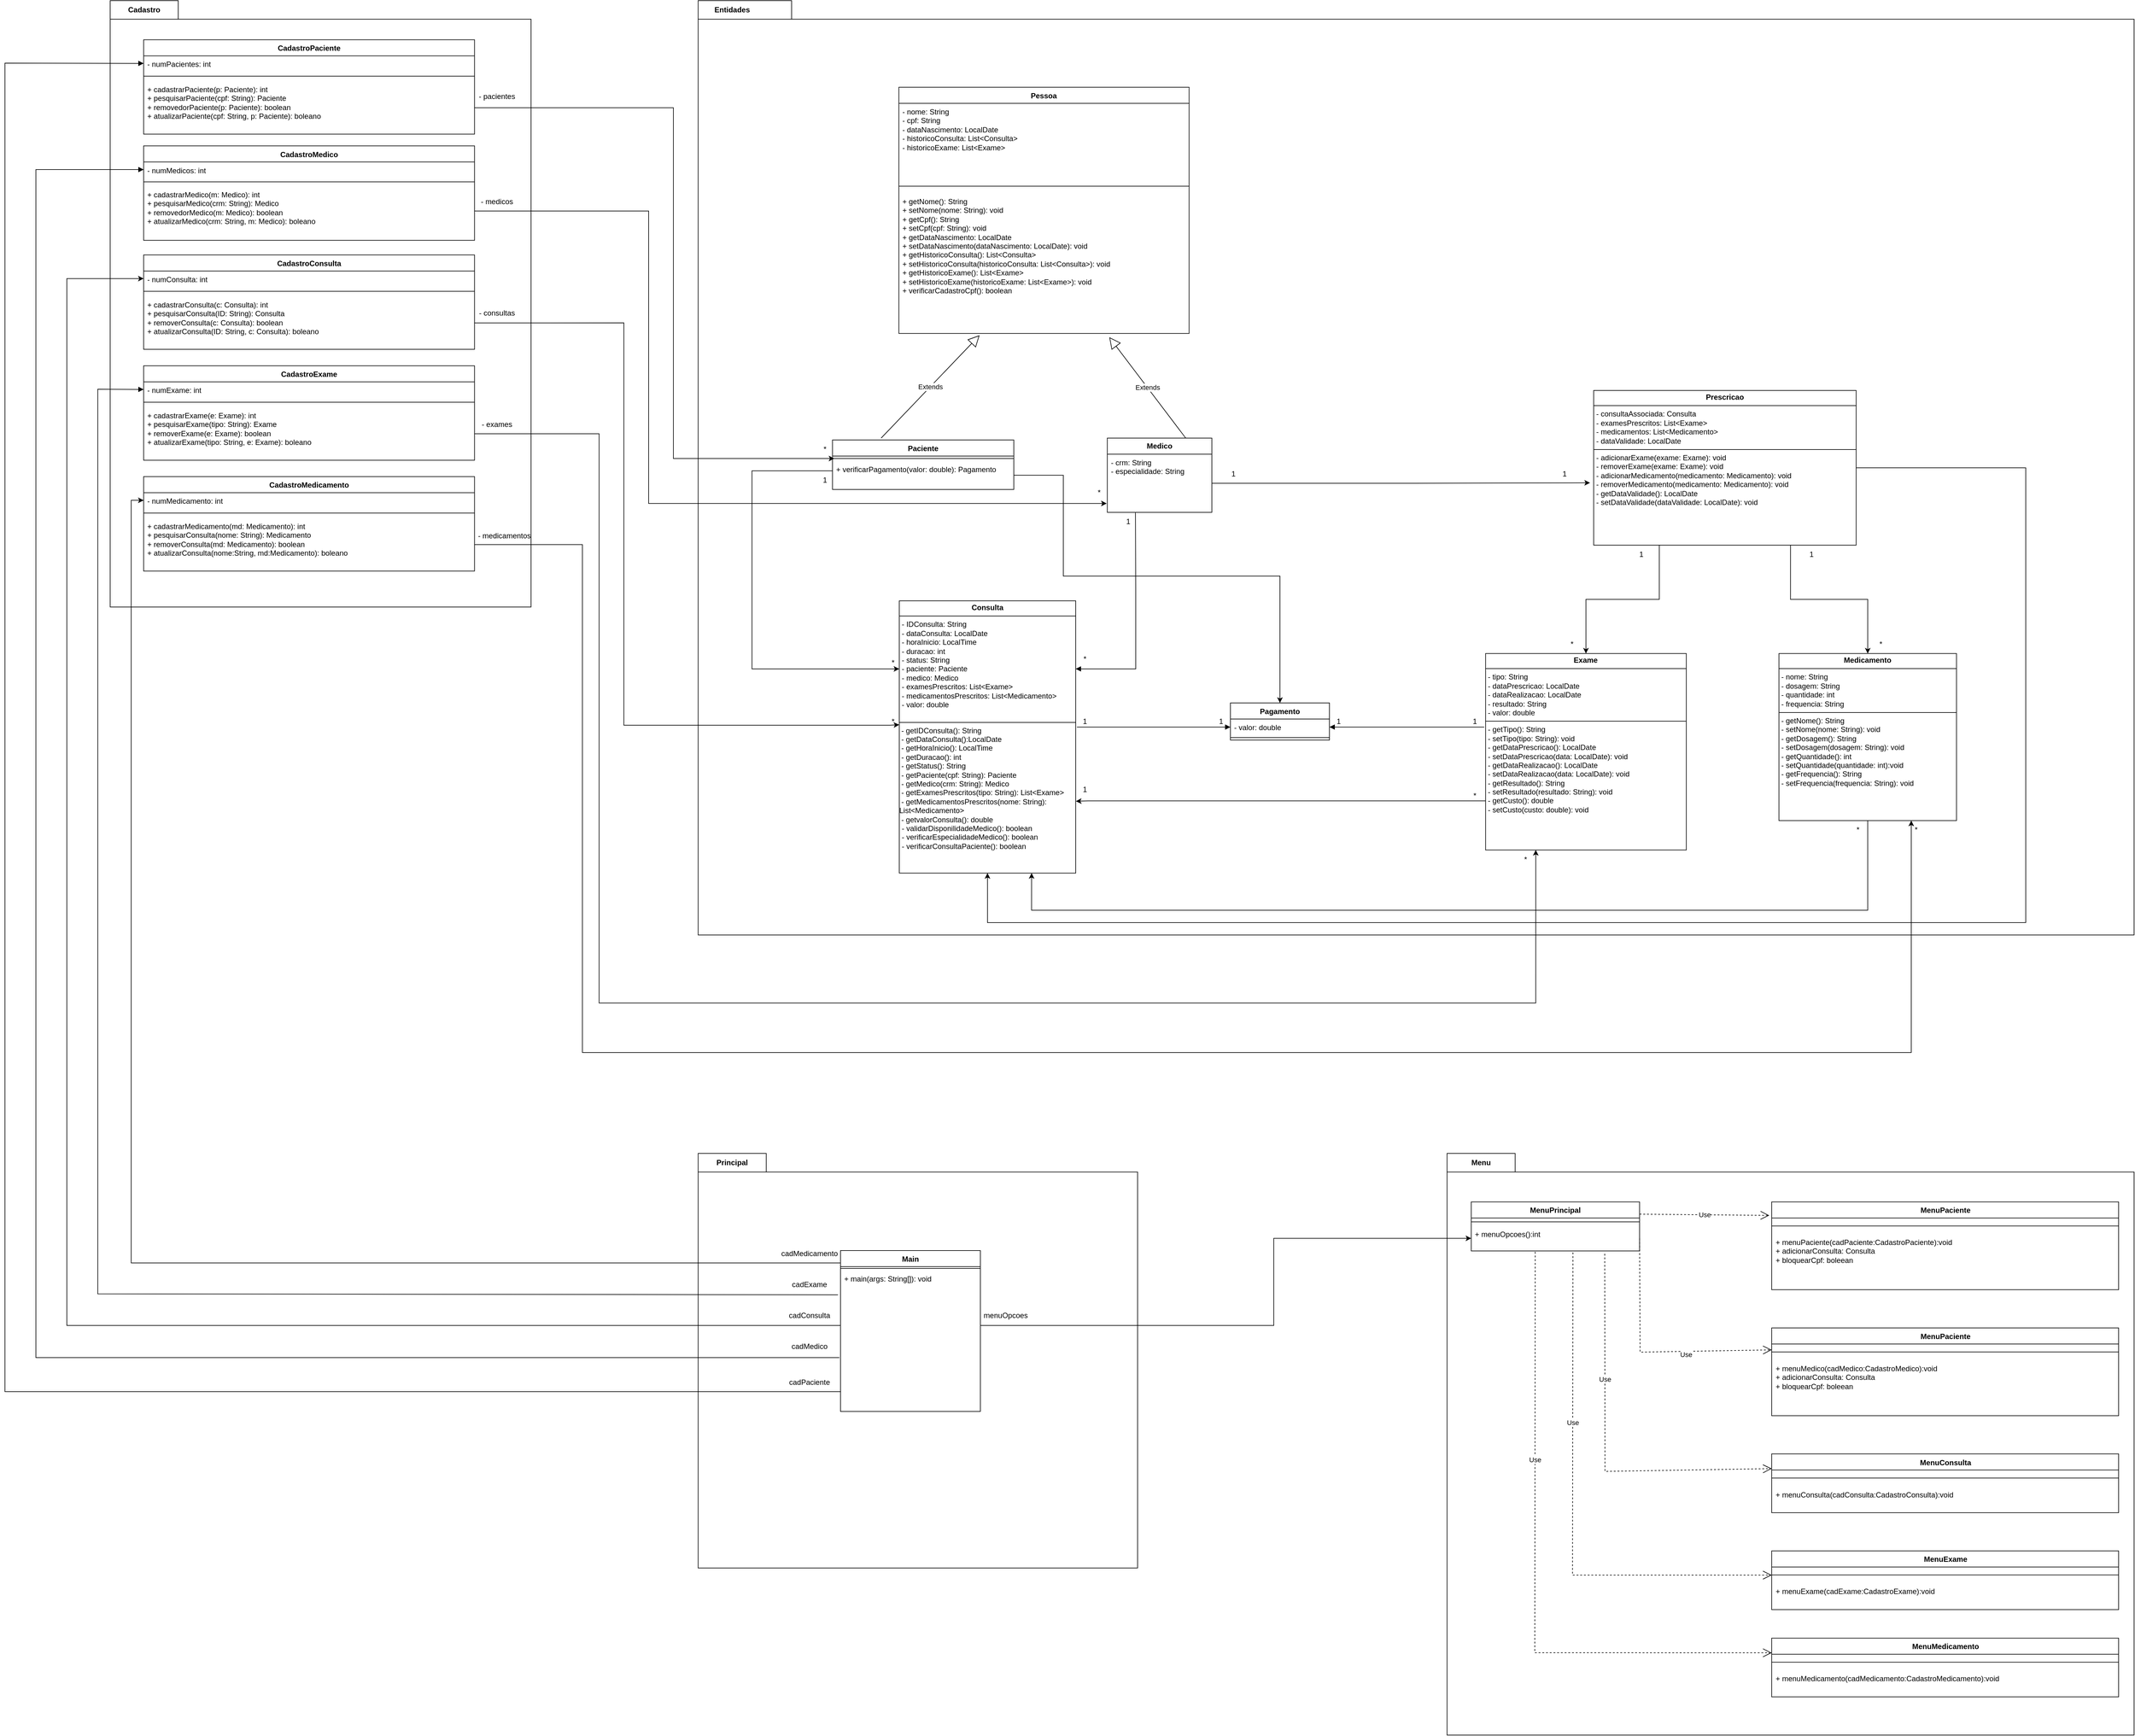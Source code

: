 <mxfile version="26.0.12">
  <diagram id="C5RBs43oDa-KdzZeNtuy" name="Page-1">
    <mxGraphModel dx="7277" dy="2785" grid="1" gridSize="10" guides="1" tooltips="1" connect="1" arrows="1" fold="1" page="1" pageScale="1" pageWidth="827" pageHeight="1169" math="0" shadow="0">
      <root>
        <mxCell id="WIyWlLk6GJQsqaUBKTNV-0" />
        <mxCell id="WIyWlLk6GJQsqaUBKTNV-1" parent="WIyWlLk6GJQsqaUBKTNV-0" />
        <mxCell id="moygf6hr6jvUK0BLB1yh-8" value="&lt;font style=&quot;vertical-align: inherit;&quot;&gt;&lt;font style=&quot;vertical-align: inherit;&quot;&gt;Cadastro&lt;/font&gt;&lt;/font&gt;" style="shape=folder;fontStyle=1;tabWidth=110;tabHeight=30;tabPosition=left;html=1;boundedLbl=1;labelInHeader=1;container=1;collapsible=0;whiteSpace=wrap;" parent="WIyWlLk6GJQsqaUBKTNV-1" vertex="1">
          <mxGeometry x="-590" y="120" width="680" height="980" as="geometry" />
        </mxCell>
        <mxCell id="moygf6hr6jvUK0BLB1yh-9" value="" style="html=1;strokeColor=none;resizeWidth=1;resizeHeight=1;fillColor=none;part=1;connectable=0;allowArrows=0;deletable=0;whiteSpace=wrap;" parent="moygf6hr6jvUK0BLB1yh-8" vertex="1">
          <mxGeometry width="600.409" height="686" relative="1" as="geometry">
            <mxPoint y="30" as="offset" />
          </mxGeometry>
        </mxCell>
        <mxCell id="moygf6hr6jvUK0BLB1yh-0" value="&lt;font style=&quot;vertical-align: inherit;&quot;&gt;&lt;font style=&quot;vertical-align: inherit;&quot;&gt;CadastroPaciente&lt;/font&gt;&lt;/font&gt;" style="swimlane;fontStyle=1;align=center;verticalAlign=top;childLayout=stackLayout;horizontal=1;startSize=26;horizontalStack=0;resizeParent=1;resizeParentMax=0;resizeLast=0;collapsible=1;marginBottom=0;whiteSpace=wrap;html=1;" parent="moygf6hr6jvUK0BLB1yh-8" vertex="1">
          <mxGeometry x="54.091" y="63.225" width="534.598" height="152.584" as="geometry" />
        </mxCell>
        <mxCell id="moygf6hr6jvUK0BLB1yh-1" value="&lt;font style=&quot;vertical-align: inherit;&quot;&gt;&lt;font style=&quot;vertical-align: inherit;&quot;&gt;- numPacientes: int&lt;/font&gt;&lt;/font&gt;" style="text;strokeColor=none;fillColor=none;align=left;verticalAlign=top;spacingLeft=4;spacingRight=4;overflow=hidden;rotatable=0;points=[[0,0.5],[1,0.5]];portConstraint=eastwest;whiteSpace=wrap;html=1;" parent="moygf6hr6jvUK0BLB1yh-0" vertex="1">
          <mxGeometry y="26" width="534.598" height="24.5" as="geometry" />
        </mxCell>
        <mxCell id="moygf6hr6jvUK0BLB1yh-2" value="" style="line;strokeWidth=1;fillColor=none;align=left;verticalAlign=middle;spacingTop=-1;spacingLeft=3;spacingRight=3;rotatable=0;labelPosition=right;points=[];portConstraint=eastwest;strokeColor=inherit;" parent="moygf6hr6jvUK0BLB1yh-0" vertex="1">
          <mxGeometry y="50.5" width="534.598" height="16.681" as="geometry" />
        </mxCell>
        <mxCell id="moygf6hr6jvUK0BLB1yh-3" value="&lt;font style=&quot;vertical-align: inherit;&quot;&gt;&lt;font style=&quot;vertical-align: inherit;&quot;&gt;&lt;font style=&quot;vertical-align: inherit;&quot;&gt;&lt;font style=&quot;vertical-align: inherit;&quot;&gt;&lt;font style=&quot;vertical-align: inherit;&quot;&gt;&lt;font style=&quot;vertical-align: inherit;&quot;&gt;+ cadastrarPaciente(p: Paciente): int&lt;/font&gt;&lt;/font&gt;&lt;/font&gt;&lt;/font&gt;&lt;/font&gt;&lt;/font&gt;&lt;div&gt;&lt;font style=&quot;vertical-align: inherit;&quot;&gt;&lt;font style=&quot;vertical-align: inherit;&quot;&gt;&lt;font style=&quot;vertical-align: inherit;&quot;&gt;&lt;font style=&quot;vertical-align: inherit;&quot;&gt;&lt;font style=&quot;vertical-align: inherit;&quot;&gt;&lt;font style=&quot;vertical-align: inherit;&quot;&gt;+ pesquisarPaciente(cpf: String): Paciente&lt;/font&gt;&lt;/font&gt;&lt;/font&gt;&lt;/font&gt;&lt;/font&gt;&lt;/font&gt;&lt;/div&gt;&lt;div&gt;&lt;font style=&quot;vertical-align: inherit;&quot;&gt;&lt;font style=&quot;vertical-align: inherit;&quot;&gt;&lt;font style=&quot;vertical-align: inherit;&quot;&gt;&lt;font style=&quot;vertical-align: inherit;&quot;&gt;&lt;font style=&quot;vertical-align: inherit;&quot;&gt;&lt;font style=&quot;vertical-align: inherit;&quot;&gt;&lt;font style=&quot;vertical-align: inherit;&quot;&gt;&lt;font style=&quot;vertical-align: inherit;&quot;&gt;+ removedorPaciente(p: Paciente): boolean&lt;/font&gt;&lt;/font&gt;&lt;/font&gt;&lt;/font&gt;&lt;/font&gt;&lt;/font&gt;&lt;/font&gt;&lt;/font&gt;&lt;/div&gt;&lt;div&gt;&lt;font style=&quot;vertical-align: inherit;&quot;&gt;&lt;font style=&quot;vertical-align: inherit;&quot;&gt;&lt;font style=&quot;vertical-align: inherit;&quot;&gt;&lt;font style=&quot;vertical-align: inherit;&quot;&gt;&lt;font style=&quot;vertical-align: inherit;&quot;&gt;&lt;font style=&quot;vertical-align: inherit;&quot;&gt;&lt;font style=&quot;vertical-align: inherit;&quot;&gt;&lt;font style=&quot;vertical-align: inherit;&quot;&gt;&lt;font style=&quot;vertical-align: inherit;&quot;&gt;&lt;font style=&quot;vertical-align: inherit;&quot;&gt;+ atualizarPaciente(cpf: String, p: Paciente): boleano&lt;/font&gt;&lt;/font&gt;&lt;/font&gt;&lt;/font&gt;&lt;/font&gt;&lt;/font&gt;&lt;/font&gt;&lt;/font&gt;&lt;/font&gt;&lt;/font&gt;&lt;/div&gt;&lt;div&gt;&lt;font style=&quot;vertical-align: inherit;&quot;&gt;&lt;font style=&quot;vertical-align: inherit;&quot;&gt;&lt;font style=&quot;vertical-align: inherit;&quot;&gt;&lt;font style=&quot;vertical-align: inherit;&quot;&gt;&lt;font style=&quot;vertical-align: inherit;&quot;&gt;&lt;font style=&quot;vertical-align: inherit;&quot;&gt;&lt;font style=&quot;vertical-align: inherit;&quot;&gt;&lt;font style=&quot;vertical-align: inherit;&quot;&gt;&lt;br&gt;&lt;/font&gt;&lt;/font&gt;&lt;/font&gt;&lt;/font&gt;&lt;/font&gt;&lt;/font&gt;&lt;/font&gt;&lt;/font&gt;&lt;/div&gt;" style="text;strokeColor=none;fillColor=none;align=left;verticalAlign=top;spacingLeft=4;spacingRight=4;overflow=hidden;rotatable=0;points=[[0,0.5],[1,0.5]];portConstraint=eastwest;whiteSpace=wrap;html=1;" parent="moygf6hr6jvUK0BLB1yh-0" vertex="1">
          <mxGeometry y="67.181" width="534.598" height="85.403" as="geometry" />
        </mxCell>
        <mxCell id="moygf6hr6jvUK0BLB1yh-10" value="&lt;font style=&quot;vertical-align: inherit;&quot;&gt;&lt;font style=&quot;vertical-align: inherit;&quot;&gt;&lt;font style=&quot;vertical-align: inherit;&quot;&gt;&lt;font style=&quot;vertical-align: inherit;&quot;&gt;CadastroMedico&lt;/font&gt;&lt;/font&gt;&lt;/font&gt;&lt;/font&gt;" style="swimlane;fontStyle=1;align=center;verticalAlign=top;childLayout=stackLayout;horizontal=1;startSize=26;horizontalStack=0;resizeParent=1;resizeParentMax=0;resizeLast=0;collapsible=1;marginBottom=0;whiteSpace=wrap;html=1;" parent="moygf6hr6jvUK0BLB1yh-8" vertex="1">
          <mxGeometry x="54.091" y="234.793" width="534.598" height="152.583" as="geometry" />
        </mxCell>
        <mxCell id="moygf6hr6jvUK0BLB1yh-11" value="&lt;font style=&quot;vertical-align: inherit;&quot;&gt;&lt;font style=&quot;vertical-align: inherit;&quot;&gt;&lt;font style=&quot;vertical-align: inherit;&quot;&gt;&lt;font style=&quot;vertical-align: inherit;&quot;&gt;- numMedicos: int&lt;/font&gt;&lt;/font&gt;&lt;/font&gt;&lt;/font&gt;" style="text;strokeColor=none;fillColor=none;align=left;verticalAlign=top;spacingLeft=4;spacingRight=4;overflow=hidden;rotatable=0;points=[[0,0.5],[1,0.5]];portConstraint=eastwest;whiteSpace=wrap;html=1;" parent="moygf6hr6jvUK0BLB1yh-10" vertex="1">
          <mxGeometry y="26" width="534.598" height="24.5" as="geometry" />
        </mxCell>
        <mxCell id="moygf6hr6jvUK0BLB1yh-12" value="" style="line;strokeWidth=1;fillColor=none;align=left;verticalAlign=middle;spacingTop=-1;spacingLeft=3;spacingRight=3;rotatable=0;labelPosition=right;points=[];portConstraint=eastwest;strokeColor=inherit;" parent="moygf6hr6jvUK0BLB1yh-10" vertex="1">
          <mxGeometry y="50.5" width="534.598" height="15.077" as="geometry" />
        </mxCell>
        <mxCell id="moygf6hr6jvUK0BLB1yh-13" value="&lt;font style=&quot;vertical-align: inherit;&quot;&gt;&lt;font style=&quot;vertical-align: inherit;&quot;&gt;&lt;font style=&quot;vertical-align: inherit;&quot;&gt;&lt;font style=&quot;vertical-align: inherit;&quot;&gt;&lt;font style=&quot;vertical-align: inherit;&quot;&gt;&lt;font style=&quot;vertical-align: inherit;&quot;&gt;+ cadastrarMedico(m: Medico): int&lt;/font&gt;&lt;/font&gt;&lt;/font&gt;&lt;/font&gt;&lt;/font&gt;&lt;/font&gt;&lt;div&gt;&lt;font style=&quot;vertical-align: inherit;&quot;&gt;&lt;font style=&quot;vertical-align: inherit;&quot;&gt;&lt;font style=&quot;vertical-align: inherit;&quot;&gt;&lt;font style=&quot;vertical-align: inherit;&quot;&gt;&lt;font style=&quot;vertical-align: inherit;&quot;&gt;&lt;font style=&quot;vertical-align: inherit;&quot;&gt;+ pesquisarMedico(crm: String): Medico&lt;/font&gt;&lt;/font&gt;&lt;/font&gt;&lt;/font&gt;&lt;/font&gt;&lt;/font&gt;&lt;/div&gt;&lt;div&gt;&lt;font style=&quot;vertical-align: inherit;&quot;&gt;&lt;font style=&quot;vertical-align: inherit;&quot;&gt;&lt;font style=&quot;vertical-align: inherit;&quot;&gt;&lt;font style=&quot;vertical-align: inherit;&quot;&gt;&lt;font style=&quot;vertical-align: inherit;&quot;&gt;&lt;font style=&quot;vertical-align: inherit;&quot;&gt;&lt;font style=&quot;vertical-align: inherit;&quot;&gt;&lt;font style=&quot;vertical-align: inherit;&quot;&gt;+ removedorMedico(m: Medico): boolean&lt;/font&gt;&lt;/font&gt;&lt;/font&gt;&lt;/font&gt;&lt;/font&gt;&lt;/font&gt;&lt;/font&gt;&lt;/font&gt;&lt;/div&gt;&lt;div&gt;&lt;font style=&quot;vertical-align: inherit;&quot;&gt;&lt;font style=&quot;vertical-align: inherit;&quot;&gt;&lt;font style=&quot;vertical-align: inherit;&quot;&gt;&lt;font style=&quot;vertical-align: inherit;&quot;&gt;&lt;font style=&quot;vertical-align: inherit;&quot;&gt;&lt;font style=&quot;vertical-align: inherit;&quot;&gt;&lt;font style=&quot;vertical-align: inherit;&quot;&gt;&lt;font style=&quot;vertical-align: inherit;&quot;&gt;&lt;font style=&quot;vertical-align: inherit;&quot;&gt;&lt;font style=&quot;vertical-align: inherit;&quot;&gt;+ atualizarMedico(crm: String, m: Medico): boleano&lt;/font&gt;&lt;/font&gt;&lt;/font&gt;&lt;/font&gt;&lt;/font&gt;&lt;/font&gt;&lt;/font&gt;&lt;/font&gt;&lt;/font&gt;&lt;/font&gt;&lt;/div&gt;&lt;div&gt;&lt;font style=&quot;vertical-align: inherit;&quot;&gt;&lt;font style=&quot;vertical-align: inherit;&quot;&gt;&lt;font style=&quot;vertical-align: inherit;&quot;&gt;&lt;font style=&quot;vertical-align: inherit;&quot;&gt;&lt;font style=&quot;vertical-align: inherit;&quot;&gt;&lt;font style=&quot;vertical-align: inherit;&quot;&gt;&lt;font style=&quot;vertical-align: inherit;&quot;&gt;&lt;font style=&quot;vertical-align: inherit;&quot;&gt;&lt;br&gt;&lt;/font&gt;&lt;/font&gt;&lt;/font&gt;&lt;/font&gt;&lt;/font&gt;&lt;/font&gt;&lt;/font&gt;&lt;/font&gt;&lt;/div&gt;" style="text;strokeColor=none;fillColor=none;align=left;verticalAlign=top;spacingLeft=4;spacingRight=4;overflow=hidden;rotatable=0;points=[[0,0.5],[1,0.5]];portConstraint=eastwest;whiteSpace=wrap;html=1;" parent="moygf6hr6jvUK0BLB1yh-10" vertex="1">
          <mxGeometry y="65.577" width="534.598" height="87.006" as="geometry" />
        </mxCell>
        <mxCell id="mo_2cO82JNCa5dxOfvSY-37" value="&lt;font style=&quot;vertical-align: inherit;&quot;&gt;&lt;font style=&quot;vertical-align: inherit;&quot;&gt;CadastroConsulta&lt;/font&gt;&lt;/font&gt;" style="swimlane;fontStyle=1;align=center;verticalAlign=top;childLayout=stackLayout;horizontal=1;startSize=26;horizontalStack=0;resizeParent=1;resizeParentMax=0;resizeLast=0;collapsible=1;marginBottom=0;whiteSpace=wrap;html=1;" vertex="1" parent="moygf6hr6jvUK0BLB1yh-8">
          <mxGeometry x="54.091" y="410.967" width="534.598" height="152.584" as="geometry" />
        </mxCell>
        <mxCell id="mo_2cO82JNCa5dxOfvSY-38" value="&lt;font style=&quot;vertical-align: inherit;&quot;&gt;&lt;font style=&quot;vertical-align: inherit;&quot;&gt;- numConsulta: int&lt;/font&gt;&lt;/font&gt;" style="text;strokeColor=none;fillColor=none;align=left;verticalAlign=top;spacingLeft=4;spacingRight=4;overflow=hidden;rotatable=0;points=[[0,0.5],[1,0.5]];portConstraint=eastwest;whiteSpace=wrap;html=1;" vertex="1" parent="mo_2cO82JNCa5dxOfvSY-37">
          <mxGeometry y="26" width="534.598" height="24.5" as="geometry" />
        </mxCell>
        <mxCell id="mo_2cO82JNCa5dxOfvSY-39" value="" style="line;strokeWidth=1;fillColor=none;align=left;verticalAlign=middle;spacingTop=-1;spacingLeft=3;spacingRight=3;rotatable=0;labelPosition=right;points=[];portConstraint=eastwest;strokeColor=inherit;" vertex="1" parent="mo_2cO82JNCa5dxOfvSY-37">
          <mxGeometry y="50.5" width="534.598" height="16.681" as="geometry" />
        </mxCell>
        <mxCell id="mo_2cO82JNCa5dxOfvSY-40" value="&lt;font style=&quot;vertical-align: inherit;&quot;&gt;&lt;font style=&quot;vertical-align: inherit;&quot;&gt;&lt;font style=&quot;vertical-align: inherit;&quot;&gt;&lt;font style=&quot;vertical-align: inherit;&quot;&gt;&lt;font style=&quot;vertical-align: inherit;&quot;&gt;&lt;font style=&quot;vertical-align: inherit;&quot;&gt;+ cadastrarConsulta(c: Consulta): int&lt;/font&gt;&lt;/font&gt;&lt;/font&gt;&lt;/font&gt;&lt;/font&gt;&lt;/font&gt;&lt;div&gt;&lt;font style=&quot;vertical-align: inherit;&quot;&gt;&lt;font style=&quot;vertical-align: inherit;&quot;&gt;&lt;font style=&quot;vertical-align: inherit;&quot;&gt;&lt;font style=&quot;vertical-align: inherit;&quot;&gt;&lt;font style=&quot;vertical-align: inherit;&quot;&gt;&lt;font style=&quot;vertical-align: inherit;&quot;&gt;+ pesquisarConsulta(ID: String): Consulta&lt;/font&gt;&lt;/font&gt;&lt;/font&gt;&lt;/font&gt;&lt;/font&gt;&lt;/font&gt;&lt;/div&gt;&lt;div&gt;&lt;font style=&quot;vertical-align: inherit;&quot;&gt;&lt;font style=&quot;vertical-align: inherit;&quot;&gt;&lt;font style=&quot;vertical-align: inherit;&quot;&gt;&lt;font style=&quot;vertical-align: inherit;&quot;&gt;&lt;font style=&quot;vertical-align: inherit;&quot;&gt;&lt;font style=&quot;vertical-align: inherit;&quot;&gt;&lt;font style=&quot;vertical-align: inherit;&quot;&gt;&lt;font style=&quot;vertical-align: inherit;&quot;&gt;+ removerConsulta(c: Consulta): boolean&lt;/font&gt;&lt;/font&gt;&lt;/font&gt;&lt;/font&gt;&lt;/font&gt;&lt;/font&gt;&lt;/font&gt;&lt;/font&gt;&lt;/div&gt;&lt;div&gt;&lt;font style=&quot;vertical-align: inherit;&quot;&gt;&lt;font style=&quot;vertical-align: inherit;&quot;&gt;&lt;font style=&quot;vertical-align: inherit;&quot;&gt;&lt;font style=&quot;vertical-align: inherit;&quot;&gt;&lt;font style=&quot;vertical-align: inherit;&quot;&gt;&lt;font style=&quot;vertical-align: inherit;&quot;&gt;&lt;font style=&quot;vertical-align: inherit;&quot;&gt;&lt;font style=&quot;vertical-align: inherit;&quot;&gt;&lt;font style=&quot;vertical-align: inherit;&quot;&gt;&lt;font style=&quot;vertical-align: inherit;&quot;&gt;+ atualizarConsulta(ID: String, c: Consulta): boleano&lt;/font&gt;&lt;/font&gt;&lt;/font&gt;&lt;/font&gt;&lt;/font&gt;&lt;/font&gt;&lt;/font&gt;&lt;/font&gt;&lt;/font&gt;&lt;/font&gt;&lt;/div&gt;&lt;div&gt;&lt;font style=&quot;vertical-align: inherit;&quot;&gt;&lt;font style=&quot;vertical-align: inherit;&quot;&gt;&lt;font style=&quot;vertical-align: inherit;&quot;&gt;&lt;font style=&quot;vertical-align: inherit;&quot;&gt;&lt;font style=&quot;vertical-align: inherit;&quot;&gt;&lt;font style=&quot;vertical-align: inherit;&quot;&gt;&lt;font style=&quot;vertical-align: inherit;&quot;&gt;&lt;font style=&quot;vertical-align: inherit;&quot;&gt;&lt;br&gt;&lt;/font&gt;&lt;/font&gt;&lt;/font&gt;&lt;/font&gt;&lt;/font&gt;&lt;/font&gt;&lt;/font&gt;&lt;/font&gt;&lt;/div&gt;" style="text;strokeColor=none;fillColor=none;align=left;verticalAlign=top;spacingLeft=4;spacingRight=4;overflow=hidden;rotatable=0;points=[[0,0.5],[1,0.5]];portConstraint=eastwest;whiteSpace=wrap;html=1;" vertex="1" parent="mo_2cO82JNCa5dxOfvSY-37">
          <mxGeometry y="67.181" width="534.598" height="85.403" as="geometry" />
        </mxCell>
        <mxCell id="mo_2cO82JNCa5dxOfvSY-46" value="&lt;font style=&quot;vertical-align: inherit;&quot;&gt;&lt;font style=&quot;vertical-align: inherit;&quot;&gt;CadastroExame&lt;/font&gt;&lt;/font&gt;" style="swimlane;fontStyle=1;align=center;verticalAlign=top;childLayout=stackLayout;horizontal=1;startSize=26;horizontalStack=0;resizeParent=1;resizeParentMax=0;resizeLast=0;collapsible=1;marginBottom=0;whiteSpace=wrap;html=1;" vertex="1" parent="moygf6hr6jvUK0BLB1yh-8">
          <mxGeometry x="54.091" y="590.104" width="534.598" height="152.584" as="geometry" />
        </mxCell>
        <mxCell id="mo_2cO82JNCa5dxOfvSY-47" value="&lt;font style=&quot;vertical-align: inherit;&quot;&gt;&lt;font style=&quot;vertical-align: inherit;&quot;&gt;- numExame: int&lt;/font&gt;&lt;/font&gt;" style="text;strokeColor=none;fillColor=none;align=left;verticalAlign=top;spacingLeft=4;spacingRight=4;overflow=hidden;rotatable=0;points=[[0,0.5],[1,0.5]];portConstraint=eastwest;whiteSpace=wrap;html=1;" vertex="1" parent="mo_2cO82JNCa5dxOfvSY-46">
          <mxGeometry y="26" width="534.598" height="24.5" as="geometry" />
        </mxCell>
        <mxCell id="mo_2cO82JNCa5dxOfvSY-48" value="" style="line;strokeWidth=1;fillColor=none;align=left;verticalAlign=middle;spacingTop=-1;spacingLeft=3;spacingRight=3;rotatable=0;labelPosition=right;points=[];portConstraint=eastwest;strokeColor=inherit;" vertex="1" parent="mo_2cO82JNCa5dxOfvSY-46">
          <mxGeometry y="50.5" width="534.598" height="16.681" as="geometry" />
        </mxCell>
        <mxCell id="mo_2cO82JNCa5dxOfvSY-49" value="&lt;font style=&quot;vertical-align: inherit;&quot;&gt;&lt;font style=&quot;vertical-align: inherit;&quot;&gt;&lt;font style=&quot;vertical-align: inherit;&quot;&gt;&lt;font style=&quot;vertical-align: inherit;&quot;&gt;&lt;font style=&quot;vertical-align: inherit;&quot;&gt;&lt;font style=&quot;vertical-align: inherit;&quot;&gt;+ cadastrarExame(e: Exame): int&lt;/font&gt;&lt;/font&gt;&lt;/font&gt;&lt;/font&gt;&lt;/font&gt;&lt;/font&gt;&lt;div&gt;&lt;font style=&quot;vertical-align: inherit;&quot;&gt;&lt;font style=&quot;vertical-align: inherit;&quot;&gt;&lt;font style=&quot;vertical-align: inherit;&quot;&gt;&lt;font style=&quot;vertical-align: inherit;&quot;&gt;&lt;font style=&quot;vertical-align: inherit;&quot;&gt;&lt;font style=&quot;vertical-align: inherit;&quot;&gt;+ pesquisarExame(tipo: String): Exame&lt;/font&gt;&lt;/font&gt;&lt;/font&gt;&lt;/font&gt;&lt;/font&gt;&lt;/font&gt;&lt;/div&gt;&lt;div&gt;&lt;font style=&quot;vertical-align: inherit;&quot;&gt;&lt;font style=&quot;vertical-align: inherit;&quot;&gt;&lt;font style=&quot;vertical-align: inherit;&quot;&gt;&lt;font style=&quot;vertical-align: inherit;&quot;&gt;&lt;font style=&quot;vertical-align: inherit;&quot;&gt;&lt;font style=&quot;vertical-align: inherit;&quot;&gt;&lt;font style=&quot;vertical-align: inherit;&quot;&gt;&lt;font style=&quot;vertical-align: inherit;&quot;&gt;+ removerExame(e: Exame): boolean&lt;/font&gt;&lt;/font&gt;&lt;/font&gt;&lt;/font&gt;&lt;/font&gt;&lt;/font&gt;&lt;/font&gt;&lt;/font&gt;&lt;/div&gt;&lt;div&gt;&lt;font style=&quot;vertical-align: inherit;&quot;&gt;&lt;font style=&quot;vertical-align: inherit;&quot;&gt;&lt;font style=&quot;vertical-align: inherit;&quot;&gt;&lt;font style=&quot;vertical-align: inherit;&quot;&gt;&lt;font style=&quot;vertical-align: inherit;&quot;&gt;&lt;font style=&quot;vertical-align: inherit;&quot;&gt;&lt;font style=&quot;vertical-align: inherit;&quot;&gt;&lt;font style=&quot;vertical-align: inherit;&quot;&gt;&lt;font style=&quot;vertical-align: inherit;&quot;&gt;&lt;font style=&quot;vertical-align: inherit;&quot;&gt;+ atualizarExame(tipo: String, e: Exame): boleano&lt;/font&gt;&lt;/font&gt;&lt;/font&gt;&lt;/font&gt;&lt;/font&gt;&lt;/font&gt;&lt;/font&gt;&lt;/font&gt;&lt;/font&gt;&lt;/font&gt;&lt;/div&gt;&lt;div&gt;&lt;font style=&quot;vertical-align: inherit;&quot;&gt;&lt;font style=&quot;vertical-align: inherit;&quot;&gt;&lt;font style=&quot;vertical-align: inherit;&quot;&gt;&lt;font style=&quot;vertical-align: inherit;&quot;&gt;&lt;font style=&quot;vertical-align: inherit;&quot;&gt;&lt;font style=&quot;vertical-align: inherit;&quot;&gt;&lt;font style=&quot;vertical-align: inherit;&quot;&gt;&lt;font style=&quot;vertical-align: inherit;&quot;&gt;&lt;br&gt;&lt;/font&gt;&lt;/font&gt;&lt;/font&gt;&lt;/font&gt;&lt;/font&gt;&lt;/font&gt;&lt;/font&gt;&lt;/font&gt;&lt;/div&gt;" style="text;strokeColor=none;fillColor=none;align=left;verticalAlign=top;spacingLeft=4;spacingRight=4;overflow=hidden;rotatable=0;points=[[0,0.5],[1,0.5]];portConstraint=eastwest;whiteSpace=wrap;html=1;" vertex="1" parent="mo_2cO82JNCa5dxOfvSY-46">
          <mxGeometry y="67.181" width="534.598" height="85.403" as="geometry" />
        </mxCell>
        <mxCell id="mo_2cO82JNCa5dxOfvSY-50" value="&lt;font style=&quot;vertical-align: inherit;&quot;&gt;&lt;font style=&quot;vertical-align: inherit;&quot;&gt;CadastroMedicamento&lt;/font&gt;&lt;/font&gt;" style="swimlane;fontStyle=1;align=center;verticalAlign=top;childLayout=stackLayout;horizontal=1;startSize=26;horizontalStack=0;resizeParent=1;resizeParentMax=0;resizeLast=0;collapsible=1;marginBottom=0;whiteSpace=wrap;html=1;" vertex="1" parent="moygf6hr6jvUK0BLB1yh-8">
          <mxGeometry x="54.091" y="769.251" width="534.598" height="152.584" as="geometry" />
        </mxCell>
        <mxCell id="mo_2cO82JNCa5dxOfvSY-51" value="&lt;font style=&quot;vertical-align: inherit;&quot;&gt;&lt;font style=&quot;vertical-align: inherit;&quot;&gt;- numMedicamento: int&lt;/font&gt;&lt;/font&gt;" style="text;strokeColor=none;fillColor=none;align=left;verticalAlign=top;spacingLeft=4;spacingRight=4;overflow=hidden;rotatable=0;points=[[0,0.5],[1,0.5]];portConstraint=eastwest;whiteSpace=wrap;html=1;" vertex="1" parent="mo_2cO82JNCa5dxOfvSY-50">
          <mxGeometry y="26" width="534.598" height="24.5" as="geometry" />
        </mxCell>
        <mxCell id="mo_2cO82JNCa5dxOfvSY-52" value="" style="line;strokeWidth=1;fillColor=none;align=left;verticalAlign=middle;spacingTop=-1;spacingLeft=3;spacingRight=3;rotatable=0;labelPosition=right;points=[];portConstraint=eastwest;strokeColor=inherit;" vertex="1" parent="mo_2cO82JNCa5dxOfvSY-50">
          <mxGeometry y="50.5" width="534.598" height="16.681" as="geometry" />
        </mxCell>
        <mxCell id="mo_2cO82JNCa5dxOfvSY-53" value="&lt;font style=&quot;vertical-align: inherit;&quot;&gt;&lt;font style=&quot;vertical-align: inherit;&quot;&gt;&lt;font style=&quot;vertical-align: inherit;&quot;&gt;&lt;font style=&quot;vertical-align: inherit;&quot;&gt;&lt;font style=&quot;vertical-align: inherit;&quot;&gt;&lt;font style=&quot;vertical-align: inherit;&quot;&gt;+ cadastrarMedicamento(md: Medicamento): int&lt;/font&gt;&lt;/font&gt;&lt;/font&gt;&lt;/font&gt;&lt;/font&gt;&lt;/font&gt;&lt;div&gt;&lt;font style=&quot;vertical-align: inherit;&quot;&gt;&lt;font style=&quot;vertical-align: inherit;&quot;&gt;&lt;font style=&quot;vertical-align: inherit;&quot;&gt;&lt;font style=&quot;vertical-align: inherit;&quot;&gt;&lt;font style=&quot;vertical-align: inherit;&quot;&gt;&lt;font style=&quot;vertical-align: inherit;&quot;&gt;+ pesquisarConsulta(nome: String): Medicamento&lt;/font&gt;&lt;/font&gt;&lt;/font&gt;&lt;/font&gt;&lt;/font&gt;&lt;/font&gt;&lt;/div&gt;&lt;div&gt;&lt;font style=&quot;vertical-align: inherit;&quot;&gt;&lt;font style=&quot;vertical-align: inherit;&quot;&gt;&lt;font style=&quot;vertical-align: inherit;&quot;&gt;&lt;font style=&quot;vertical-align: inherit;&quot;&gt;&lt;font style=&quot;vertical-align: inherit;&quot;&gt;&lt;font style=&quot;vertical-align: inherit;&quot;&gt;&lt;font style=&quot;vertical-align: inherit;&quot;&gt;&lt;font style=&quot;vertical-align: inherit;&quot;&gt;+ removerConsulta(md: Medicamento): boolean&lt;/font&gt;&lt;/font&gt;&lt;/font&gt;&lt;/font&gt;&lt;/font&gt;&lt;/font&gt;&lt;/font&gt;&lt;/font&gt;&lt;/div&gt;&lt;div&gt;&lt;font style=&quot;vertical-align: inherit;&quot;&gt;&lt;font style=&quot;vertical-align: inherit;&quot;&gt;&lt;font style=&quot;vertical-align: inherit;&quot;&gt;&lt;font style=&quot;vertical-align: inherit;&quot;&gt;&lt;font style=&quot;vertical-align: inherit;&quot;&gt;&lt;font style=&quot;vertical-align: inherit;&quot;&gt;&lt;font style=&quot;vertical-align: inherit;&quot;&gt;&lt;font style=&quot;vertical-align: inherit;&quot;&gt;&lt;font style=&quot;vertical-align: inherit;&quot;&gt;&lt;font style=&quot;vertical-align: inherit;&quot;&gt;+ atualizarConsulta(nome:String, md:Medicamento): boleano&lt;/font&gt;&lt;/font&gt;&lt;/font&gt;&lt;/font&gt;&lt;/font&gt;&lt;/font&gt;&lt;/font&gt;&lt;/font&gt;&lt;/font&gt;&lt;/font&gt;&lt;/div&gt;&lt;div&gt;&lt;font style=&quot;vertical-align: inherit;&quot;&gt;&lt;font style=&quot;vertical-align: inherit;&quot;&gt;&lt;font style=&quot;vertical-align: inherit;&quot;&gt;&lt;font style=&quot;vertical-align: inherit;&quot;&gt;&lt;font style=&quot;vertical-align: inherit;&quot;&gt;&lt;font style=&quot;vertical-align: inherit;&quot;&gt;&lt;font style=&quot;vertical-align: inherit;&quot;&gt;&lt;font style=&quot;vertical-align: inherit;&quot;&gt;&lt;br&gt;&lt;/font&gt;&lt;/font&gt;&lt;/font&gt;&lt;/font&gt;&lt;/font&gt;&lt;/font&gt;&lt;/font&gt;&lt;/font&gt;&lt;/div&gt;" style="text;strokeColor=none;fillColor=none;align=left;verticalAlign=top;spacingLeft=4;spacingRight=4;overflow=hidden;rotatable=0;points=[[0,0.5],[1,0.5]];portConstraint=eastwest;whiteSpace=wrap;html=1;" vertex="1" parent="mo_2cO82JNCa5dxOfvSY-50">
          <mxGeometry y="67.181" width="534.598" height="85.403" as="geometry" />
        </mxCell>
        <mxCell id="mo_2cO82JNCa5dxOfvSY-69" value="- pacientes" style="text;html=1;align=center;verticalAlign=middle;whiteSpace=wrap;rounded=0;" vertex="1" parent="moygf6hr6jvUK0BLB1yh-8">
          <mxGeometry x="588.684" y="140" width="72.121" height="30" as="geometry" />
        </mxCell>
        <mxCell id="mo_2cO82JNCa5dxOfvSY-73" value="- medicos" style="text;html=1;align=center;verticalAlign=middle;whiteSpace=wrap;rounded=0;" vertex="1" parent="moygf6hr6jvUK0BLB1yh-8">
          <mxGeometry x="588.684" y="310" width="72.121" height="30" as="geometry" />
        </mxCell>
        <mxCell id="mo_2cO82JNCa5dxOfvSY-78" value="- consultas" style="text;html=1;align=center;verticalAlign=middle;whiteSpace=wrap;rounded=0;" vertex="1" parent="moygf6hr6jvUK0BLB1yh-8">
          <mxGeometry x="588.684" y="490" width="72.121" height="30" as="geometry" />
        </mxCell>
        <mxCell id="mo_2cO82JNCa5dxOfvSY-111" value="- exames" style="text;html=1;align=center;verticalAlign=middle;whiteSpace=wrap;rounded=0;" vertex="1" parent="moygf6hr6jvUK0BLB1yh-8">
          <mxGeometry x="588.684" y="670" width="72.121" height="30" as="geometry" />
        </mxCell>
        <mxCell id="mo_2cO82JNCa5dxOfvSY-112" value="- medicamentos" style="text;html=1;align=center;verticalAlign=middle;whiteSpace=wrap;rounded=0;" vertex="1" parent="moygf6hr6jvUK0BLB1yh-8">
          <mxGeometry x="589.848" y="850" width="94.139" height="30" as="geometry" />
        </mxCell>
        <mxCell id="moygf6hr6jvUK0BLB1yh-14" value="Entidades" style="shape=folder;fontStyle=1;tabWidth=110;tabHeight=30;tabPosition=left;html=1;boundedLbl=1;labelInHeader=1;container=1;collapsible=0;whiteSpace=wrap;" parent="WIyWlLk6GJQsqaUBKTNV-1" vertex="1">
          <mxGeometry x="360" y="120" width="2320" height="1510" as="geometry" />
        </mxCell>
        <mxCell id="moygf6hr6jvUK0BLB1yh-15" value="&lt;span style=&quot;color: rgba(0, 0, 0, 0); font-family: monospace; font-size: 0px; text-align: start; text-wrap-mode: nowrap;&quot;&gt;&lt;font style=&quot;vertical-align: inherit;&quot;&gt;&lt;font style=&quot;vertical-align: inherit;&quot;&gt;%3CmxGraphModel%3E%3Croot%3E%3CmxCell%20id%3D%220%22%2F%3E%3CmxCell%20id%3D%221%22%20parent%3D%220%22%2F%3E%3CmxCell%20id%3D %222%22%20valor%3D%22%26lt%3Bfont%20style%3D%26quot%3Bvertical-align%3A%20inherit%3B%26quot%3B%26gt%3B%26lt%3Bfont%20style%3D %26quot%3Bvertical-align%3A%20inherit%3B%26quot%3B%26gt%3BCadastroPaciente%26lt%3B%2Ffont%26gt%3B%26lt%3B%2Ffont%26gt%3B%22%20style%3D%22swimlane%3BfontStyle%3D1%3Balign%3Dcenter%3BverticalAlign%3Dtop%3BchildLayout%3DstackLayout%3Bhorizontal%3D1%3Bst artSize%3D26%3BhorizontalStack%3D0%3BresizeParent%3D1%3BresizeParentMax%3D0%3BresizeLast%3D0%3Bcollapsible%3D1%3BmarginBottom %3D0%3BwhiteSpace%3Dwrap%3Bhtml%3D1%3B%22%20vértice%3D%221%22%20parent%3D%221%22%3E%3CmxGeometria%20x%3D%22-30%22%20y%3D%2290%2 2%20largura%3D%22340%22%20altura%3D%22155.277%22%20como%3D%22geometria%22%2F%3E%3C%2FmxCell%3E%3CmxCell%20id%3D%223%22%20valor%3D%22%26lt%3Bfonte%20estilo%3D%26quot%3Balinhamento-vertical%3A%20herdar%3B%26quot%3B%26gt%3B%26lt%3Bfonte%20estilo%3D%26quot% 3Bvertical-align%3A%20inherit%3B%26quot%3B%26gt%3B-%20numPacientes%3A%20int%26lt%3B%2Ffont%26gt%3B%26lt%3B%2Ffont%26gt%3B%22%20style%3D%22text%3BstrokeColor%3Dnone%3BfillColor%3Dnone%3BBalign%3Dleft%3BverticalAlign%3Dtop%3BspacingLeft%3D4%3BspacingRi ght%3D4%3Boverflow%3Dhidden%3Brotatable%3D0%3Bpontos%3D%5B%5B0%2C0,5%5D%2C%5B1%2C0,5%5D%5D%3BportConstraint%3Deastwest%3Bwhit eSpace%3Dwrap%3Bhtml%3D1%3B%22%20vértice%3D%221%22%20pai%3D%222%22%3E%3CmxGeometria%20y%3D%2226%22%20largura%3D%22340%22%20hei ght%3D%2227.106%22%20como%3D%22geometria%22%2F%3E%3C%2FmxCell%3E%3CmxCell%20id%3D%224%22%20valor%3D%22%22%20estilo%3D%22linha%3BtraçoLargura%3D1%3BcorPreenchimento%3Dnenhum%3Balign%3Desquerda%3BalinhamentoVertical%3Dmeio%3BespaçamentoTopo%3D-1%3BespaçamentoEsquerda%3D3%3Bsp acingRight% 3D3% 3Brotatable% 3D0% 3BlabelPosition% 3Dright% 3Bpoints% 3D% 5B% 5D% 3BportConstraint% 3Deastwest% 3BstrokeColor% 3Dinherit% 3B%22%20vértice%3D%221%22%20pai%3D%222%22%3E%3CmxGeometria%20y%3D%2253.106%22%20largura%3D%22340%22%20altura%3D%228.34%22%20como%3D%22geometria%22%2F%3E%3C%2FmxCell%3E%3CmxCell%20id%3D%225%22%20valor%3D%22%26lt%3Bfonte%20estilo%3D%26quot%3Balinhamento-vertical%3A%20herdar%3B%26quot%3B%26gt%3B%26lt%3 Bfont%20style%3D%26quot%3Bvertical-align%3A%20inherit%3B%26quot%3B%26gt%3B%26lt%3Bfont%20style%3D%26quot%3Bvertical-align%3A%20inherit%3B%26quot%3B%26gt%3B%26lt%3Bfont%20style%3D%26quot%3Bvertical-align%3A%20inherit%3B%26quot%3B%26gt%3B%26lt%3Bfont%20style%3D%26quot%3Bvertical-align%3A%20inherit%3B%26quot%3B%26gt%3B%26lt%3Bfont%20style%3D%26quot%3Bvertical-align%3A%20inher it%3B%26quot%3B%26gt%3B%2B%20cadastrarPaciente(p%3A%20Paciente)%3A%20int%26lt%3B%2Ffont%26gt%3B%26lt%3B%2Ffont%26gt%3B%26lt%3B%2Ffont%26gt%3B%26lt%3B%2Ffont%26gt%3B%26lt%3B%2Ffont%26gt%3B% 26lt%3B%2Ffonte%26gt%3B%26lt%3Bdiv%26gt%3B%26lt%3Bfonte%20estilo%3D%26quot%3Balinhamentovertical%3A%20herdar%3B%26quot%3B%26gt%3B%26lt%3Bfonte%20estilo%3D%26quot%3Balinhamentovertical%3A%20herdar%3B%2 6quot%3B%26gt%3B%26lt%3Bfonte%20estilo%3D%26quot%3Balinhamento-vertical%3A%20herdar%3B%26quot%3B%26gt%3B%26lt%3Bfonte%20estilo%3D%26quot%3Balinhamento-vertical%3A%20herdar%3B%26quot%3B%26gt%3B%26lt%3Bfo nt%20style%3D%26quot%3Bvertical-align%3A%20inherit%3B%26quot%3B%26gt%3B%26lt%3Bfont%20style%3D%26quot%3Bvertical-align%3A%20inherit%3B%26quot%3B%26gt%3B%2BpesquisarPaciente(cpf%3A%20Strin g)%3A%20Paciente%26lt%3B%2Ffont%26gt%3B%26lt%3B%2Ffont%26gt%3B%26lt%3B%2Ffont%26gt%3B%26lt%3B%2Ffont%26gt%3B%26lt%3B%2Ffont%26gt%3B%26lt%3B%2Ffont%26gt%3B%26lt%3B%2Ffont%26gt%3B%26lt%3B%2Fdiv%26gt%3B%26lt%3Bdiv% 26gt%3B%26lt%3Bfont%20style%3D%26quot%3Bvertical-align%3A%20inherit%3B%26quot%3B%26gt%3B%26lt%3Bfont%20style%3D%26quot%3Bvertical-align%3A%20inherit%3B%26quot%3B%26gt%3B%26lt%3Bfont%20sty le%3D%26quot%3Bvertical-align%3A%20herdar%3B%26quot%3B%26gt%3B%26lt%3Bfont%20style%3D%26quot%3Bvertical-align%3A%20herdar%3B%26quot%3B%26gt%3B%26lt%3Bfont%20style%3D%26quot%3Bvertical-align ign%3A%20herdar%3B%26quot%3B%26gt%3B%26lt%3Bestilo%20da%3D%26quot%3Balinhamento-vertical%3A%20herdar%3B%26quot%3B%26gt%3B%26lt%3Bestilo%20da%3D%26quot%3Balinhamento-vertical%3A%20herdar%3B%26quo t%3B%26gt%3B%26lt%3Bfont%20style%3D%26quot%3Bvertical-align%3A%20inherit%3B%26quot%3B%26gt%3B%2B%20removedorPaciente(p%3A%20Paciente)%3A%20boolean%26lt%3B%2Ffont%26gt%3B%26lt%3B%2Ffont%26g t%3B%26lt%3B%2Ffonte%26gt%3B%26lt%3B%2Ffonte%26gt%3B%2Ffonte%26gt%3B%26lt%3B%2Ffonte%26gt%3B%2Ffonte%26gt%3B%26lt%3B%2Ffonte%26gt%3B%2Ffonte%26gt%3B%26lt%3B%2Ffonte%26gt%3B%2Fdiv%26gt%3B%26lt%3Bdiv%26gt%3B%26l t%3Bfont%20style%3D%26quot%3Bvertical-align%3A%20inherit%3B%26quot%3B%26gt%3B%26lt%3Bfont%20style%3D%26quot%3Bvertical-align%3A%20inherit%3B%26quot%3B%26gt%3B%26lt%3Bfont%20style%3D%26quot %3Bvertical-align%3A%20herdar%3B%26quot%3B%26gt%3B%26lt%3Bfonte%20estilo%3D%26quot%3Bvertical-align%3A%20herdar%3B%26quot%3B%26gt%3B%26lt%3Bfonte%20estilo%3D%26quot%3Bvertical-align%3A%20em herdar%3B%26quot%3B%26gt%3B%26lt%3Bestilo%3D%26quot%3Balinhamento-vertical%3A%20herdar%3B%26quot%3B%26gt%3B%26lt%3Bestilo%3D%26quot%3Balinhamento-vertical%3A%20herdar%3B%26quot%3B%26gt%3B%26lt%3Bfont%20style%3D%26quot%3Bvertical-align%3A%20inherit%3B%26quot%3B%26gt%3B%26lt%3Bfont%20style%3D%26quot%3Bvertical-align%3A%20inherit%3B%26quot%3B%26gt%3B%26lt%3Bfont%20style%3D%26quot%3Bvertical-align%3A%20inherit%3B%26quot%3B%26gt%3B% 2B%20atualizarPaciente(cpf%3A%20String%2C%20p%3A%20Paciente)%3A%20boleano%26lt%3B%2Ffont%26gt%3B%26lt%3B%2Ffont%26gt%3B%26lt%3B%2Ffont%26gt%3B%26lt%3B%2Ffont%26gt%3B%26lt%3B%2Ffont%26gt%3B%26lt%3B%2Ffont%26gt%3B%26lt%3B%2Ffont%26gt%3B%26lt%3B%2F fonte% 26gt% 3B% 26lt% 3B% 2Ffont% 26gt% 3B% 26lt% 3B% 2Ffont% 26gt% 3B% 26lt% 3B% 2Fdiv% 26gt% 3B% 26lt% 3Bdiv% 26gt% 3B% 26lt% 3Bfont% 20style% 3D %26quot%3Bvertical-align%3A%20inherit%3B%26quot%3B%26gt%3B%26lt%3Bfont%20style%3D%26quot%3Bvertical-align%3A%20inherit%3B%2 6quot%3B%26gt%3B%26lt%3Bfonte%20estilo%3D%26quot%3Balinhamento-vertical%3A%20herdar%3B%26quot%3B%26gt%3B%26lt%3Bfonte%20estilo%3D%26quot%3Balinhamento-vertical%3A%20herdar%3B%26quot%3B%26gt%3B%26lt%3Bfonte%20estilo%3D%26quot%3B%26q uot%3B%26gt%3B%26lt%3Bfonte%20estilo%3D%26quot%3Balinhamento-vertical%3A%20herdar%3B%26quot%3B%26gt%3B%26lt%3Bfonte%20estilo%3D%26quot%3Balinhamento-vertical%3A%20herdar%3B%26quot%3B%26gt%3B%26lt%3Bfonte%20estilo%3D%26quot%3Balinhamento-vertical%3A%20herdar%3B%26quot%3B%26gt%3B%26lt%3Bfonte%20estilo%3D%26quot%3Balinhamento-vertical%3A%20herdar%3B%26qu ot% 3B% 26gt% 3B% 26lt% 3Bbr% 26gt% 3B% 26lt% 3B% 2Ffont% 26gt% 3B% 26lt% 3B% 2Ffont% 26gt% 3B% 26lt% 3B% 2Ffont% 26gt% 3B% 26lt% 3B% 2Ffont% 26gt% 3 B%26lt%3B%2Ffont%26gt%3B%26lt%3B%2Ffont%26gt%3B%26lt%3B%2Ffont%26gt%3B%26lt%3B%2Ffont%26gt%3B%26lt%3B%2Fdiv%26gt%3B%22%20st yle%3D%22texto%3Bcordotraço%3Dnenhum%3Bcordepreenchimento%3Dnenhum%3Balign%3Desquerda%3Balinhamentovertical%3Dtopo%3BespaçamentoEsquerda%3D4%3BespaçamentoDireita%3D4%3Boverflow%3Doculto%3Brotável%3D0%3Bpontos%3D%5B%5B0%2C0,5%5D%2C%5B1%2C0,5%5D%5D%3BRestriçãodePorta%3Leste-oeste%3Bbranco eSpace%3Dwrap%3Bhtml%3D1%3B%22%20vértice%3D%221%22%20pai%3D%222%22%3E%3CmxGeometry%20y%3D%2261.447%22%20largura%3D%22340%22%20altura%3D%2293.83%22%20como%3D%22geometria%22%2F%3E%3C%2FmxCell%3E%3C%2Froot%3E%3C%2FmxGraphModel%3E82978723404256%22%20como%3D%22geometria%22%2F%3E%3C%2FmxCell%3E%3C%2Froot%3E%3C%2FmxGraphModel%3E82978723404256%22%20como%3D%22geometria%22%2F%3E%3C%2FmxCell%3E%3C%2Froot%3E%3C%2FmxGraphModel%3E&lt;/font&gt;&lt;/font&gt;&lt;/span&gt;" style="html=1;strokeColor=none;resizeWidth=1;resizeHeight=1;fillColor=none;part=1;connectable=0;allowArrows=0;deletable=0;whiteSpace=wrap;" parent="moygf6hr6jvUK0BLB1yh-14" vertex="1">
          <mxGeometry width="2229.762" height="889.0" relative="1" as="geometry">
            <mxPoint y="30" as="offset" />
          </mxGeometry>
        </mxCell>
        <mxCell id="moygf6hr6jvUK0BLB1yh-16" value="&lt;font style=&quot;vertical-align: inherit;&quot;&gt;&lt;font style=&quot;vertical-align: inherit;&quot;&gt;&lt;font style=&quot;vertical-align: inherit;&quot;&gt;&lt;font style=&quot;vertical-align: inherit;&quot;&gt;Pessoa&lt;/font&gt;&lt;/font&gt;&lt;/font&gt;&lt;/font&gt;" style="swimlane;fontStyle=1;align=center;verticalAlign=top;childLayout=stackLayout;horizontal=1;startSize=26;horizontalStack=0;resizeParent=1;resizeParentMax=0;resizeLast=0;collapsible=1;marginBottom=0;whiteSpace=wrap;html=1;" parent="moygf6hr6jvUK0BLB1yh-14" vertex="1">
          <mxGeometry x="324.301" y="140" width="468.939" height="397.836" as="geometry" />
        </mxCell>
        <mxCell id="moygf6hr6jvUK0BLB1yh-17" value="&lt;div&gt;&lt;font style=&quot;vertical-align: inherit;&quot;&gt;&lt;font style=&quot;vertical-align: inherit;&quot;&gt;&lt;font style=&quot;vertical-align: inherit;&quot;&gt;&lt;font style=&quot;vertical-align: inherit;&quot;&gt;&lt;font style=&quot;vertical-align: inherit;&quot;&gt;&lt;font style=&quot;vertical-align: inherit;&quot;&gt;&lt;font style=&quot;vertical-align: inherit;&quot;&gt;&lt;font style=&quot;vertical-align: inherit;&quot;&gt;- nome: String&lt;/font&gt;&lt;/font&gt;&lt;/font&gt;&lt;/font&gt;&lt;/font&gt;&lt;/font&gt;&lt;/font&gt;&lt;/font&gt;&lt;/div&gt;&lt;div&gt;&lt;font style=&quot;vertical-align: inherit;&quot;&gt;&lt;font style=&quot;vertical-align: inherit;&quot;&gt;&lt;font style=&quot;vertical-align: inherit;&quot;&gt;&lt;font style=&quot;vertical-align: inherit;&quot;&gt;&lt;font style=&quot;vertical-align: inherit;&quot;&gt;&lt;font style=&quot;vertical-align: inherit;&quot;&gt;&lt;font style=&quot;vertical-align: inherit;&quot;&gt;&lt;font style=&quot;vertical-align: inherit;&quot;&gt;&lt;font style=&quot;vertical-align: inherit;&quot;&gt;&lt;font style=&quot;vertical-align: inherit;&quot;&gt;- cpf: String&lt;/font&gt;&lt;/font&gt;&lt;/font&gt;&lt;/font&gt;&lt;/font&gt;&lt;/font&gt;&lt;/font&gt;&lt;/font&gt;&lt;/font&gt;&lt;/font&gt;&lt;/div&gt;&lt;div&gt;&lt;font style=&quot;vertical-align: inherit;&quot;&gt;&lt;font style=&quot;vertical-align: inherit;&quot;&gt;&lt;font style=&quot;vertical-align: inherit;&quot;&gt;&lt;font style=&quot;vertical-align: inherit;&quot;&gt;&lt;font style=&quot;vertical-align: inherit;&quot;&gt;&lt;font style=&quot;vertical-align: inherit;&quot;&gt;&lt;font style=&quot;vertical-align: inherit;&quot;&gt;&lt;font style=&quot;vertical-align: inherit;&quot;&gt;&lt;font style=&quot;vertical-align: inherit;&quot;&gt;&lt;font style=&quot;vertical-align: inherit;&quot;&gt;- dataNascimento: LocalDate&lt;/font&gt;&lt;/font&gt;&lt;/font&gt;&lt;/font&gt;&lt;/font&gt;&lt;/font&gt;&lt;/font&gt;&lt;/font&gt;&lt;/font&gt;&lt;/font&gt;&lt;/div&gt;&lt;div&gt;&lt;font style=&quot;vertical-align: inherit;&quot;&gt;&lt;font style=&quot;vertical-align: inherit;&quot;&gt;&lt;font style=&quot;vertical-align: inherit;&quot;&gt;&lt;font style=&quot;vertical-align: inherit;&quot;&gt;&lt;font style=&quot;vertical-align: inherit;&quot;&gt;&lt;font style=&quot;vertical-align: inherit;&quot;&gt;&lt;font style=&quot;vertical-align: inherit;&quot;&gt;&lt;font style=&quot;vertical-align: inherit;&quot;&gt;&lt;font style=&quot;vertical-align: inherit;&quot;&gt;&lt;font style=&quot;vertical-align: inherit;&quot;&gt;&lt;font style=&quot;vertical-align: inherit;&quot;&gt;&lt;font style=&quot;vertical-align: inherit;&quot;&gt;- historicoConsulta: List&amp;lt;Consulta&amp;gt;&lt;/font&gt;&lt;/font&gt;&lt;/font&gt;&lt;/font&gt;&lt;/font&gt;&lt;/font&gt;&lt;/font&gt;&lt;/font&gt;&lt;/font&gt;&lt;/font&gt;&lt;/font&gt;&lt;/font&gt;&lt;/div&gt;&lt;div&gt;&lt;font style=&quot;vertical-align: inherit;&quot;&gt;&lt;font style=&quot;vertical-align: inherit;&quot;&gt;- historicoExame: List&amp;lt;Exame&amp;gt;&lt;/font&gt;&lt;/font&gt;&lt;/div&gt;" style="text;strokeColor=none;fillColor=none;align=left;verticalAlign=top;spacingLeft=4;spacingRight=4;overflow=hidden;rotatable=0;points=[[0,0.5],[1,0.5]];portConstraint=eastwest;whiteSpace=wrap;html=1;" parent="moygf6hr6jvUK0BLB1yh-16" vertex="1">
          <mxGeometry y="26" width="468.939" height="123.072" as="geometry" />
        </mxCell>
        <mxCell id="moygf6hr6jvUK0BLB1yh-18" value="" style="line;strokeWidth=1;fillColor=none;align=left;verticalAlign=middle;spacingTop=-1;spacingLeft=3;spacingRight=3;rotatable=0;labelPosition=right;points=[];portConstraint=eastwest;strokeColor=inherit;" parent="moygf6hr6jvUK0BLB1yh-16" vertex="1">
          <mxGeometry y="149.072" width="468.939" height="21.617" as="geometry" />
        </mxCell>
        <mxCell id="moygf6hr6jvUK0BLB1yh-19" value="&lt;font style=&quot;vertical-align: inherit;&quot;&gt;&lt;font style=&quot;vertical-align: inherit;&quot;&gt;&lt;font style=&quot;vertical-align: inherit;&quot;&gt;&lt;font style=&quot;vertical-align: inherit;&quot;&gt;&lt;font style=&quot;vertical-align: inherit;&quot;&gt;&lt;font style=&quot;vertical-align: inherit;&quot;&gt;&lt;font style=&quot;vertical-align: inherit;&quot;&gt;&lt;font style=&quot;vertical-align: inherit;&quot;&gt;&lt;font style=&quot;vertical-align: inherit;&quot;&gt;&lt;font style=&quot;vertical-align: inherit;&quot;&gt;&lt;font style=&quot;vertical-align: inherit;&quot;&gt;&lt;font style=&quot;vertical-align: inherit;&quot;&gt;+ getNome(): String&lt;/font&gt;&lt;/font&gt;&lt;/font&gt;&lt;/font&gt;&lt;div&gt;&lt;font style=&quot;vertical-align: inherit;&quot;&gt;&lt;font style=&quot;vertical-align: inherit;&quot;&gt;&lt;font style=&quot;vertical-align: inherit;&quot;&gt;&lt;font style=&quot;vertical-align: inherit;&quot;&gt;+ setNome(nome: String): void&lt;/font&gt;&lt;/font&gt;&lt;/font&gt;&lt;/font&gt;&lt;br&gt;&lt;div&gt;&lt;font style=&quot;vertical-align: inherit;&quot;&gt;&lt;font style=&quot;vertical-align: inherit;&quot;&gt;&lt;font style=&quot;vertical-align: inherit;&quot;&gt;&lt;font style=&quot;vertical-align: inherit;&quot;&gt;+ getCpf(): String&lt;/font&gt;&lt;/font&gt;&lt;/font&gt;&lt;/font&gt;&lt;/div&gt;&lt;div&gt;&lt;font style=&quot;vertical-align: inherit;&quot;&gt;&lt;font style=&quot;vertical-align: inherit;&quot;&gt;&lt;font style=&quot;vertical-align: inherit;&quot;&gt;&lt;font style=&quot;vertical-align: inherit;&quot;&gt;&lt;font style=&quot;vertical-align: inherit;&quot;&gt;&lt;font style=&quot;vertical-align: inherit;&quot;&gt;+ setCpf(cpf: String): void&lt;/font&gt;&lt;/font&gt;&lt;/font&gt;&lt;/font&gt;&lt;/font&gt;&lt;/font&gt;&lt;/div&gt;&lt;div&gt;&lt;font style=&quot;vertical-align: inherit;&quot;&gt;&lt;font style=&quot;vertical-align: inherit;&quot;&gt;&lt;font style=&quot;vertical-align: inherit;&quot;&gt;&lt;font style=&quot;vertical-align: inherit;&quot;&gt;+ getDataNascimento: LocalDate&lt;/font&gt;&lt;/font&gt;&lt;/font&gt;&lt;/font&gt;&lt;/div&gt;&lt;div&gt;&lt;font style=&quot;vertical-align: inherit;&quot;&gt;&lt;font style=&quot;vertical-align: inherit;&quot;&gt;&lt;font style=&quot;vertical-align: inherit;&quot;&gt;&lt;font style=&quot;vertical-align: inherit;&quot;&gt;+ setDataNascimento(dataNascimento: LocalDate): void&lt;/font&gt;&lt;/font&gt;&lt;/font&gt;&lt;/font&gt;&lt;/div&gt;&lt;div&gt;&lt;font style=&quot;vertical-align: inherit;&quot;&gt;&lt;font style=&quot;vertical-align: inherit;&quot;&gt;&lt;font style=&quot;vertical-align: inherit;&quot;&gt;&lt;font style=&quot;vertical-align: inherit;&quot;&gt;+ getHistoricoConsulta(): List&amp;lt;Consulta&amp;gt;&lt;/font&gt;&lt;/font&gt;&lt;/font&gt;&lt;/font&gt;&lt;/div&gt;&lt;div&gt;&lt;font style=&quot;vertical-align: inherit;&quot;&gt;&lt;font style=&quot;vertical-align: inherit;&quot;&gt;&lt;font style=&quot;vertical-align: inherit;&quot;&gt;&lt;font style=&quot;vertical-align: inherit;&quot;&gt;+ setHistoricoConsulta(historicoConsulta: List&amp;lt;Consulta&amp;gt;): void&lt;/font&gt;&lt;/font&gt;&lt;/font&gt;&lt;/font&gt;&lt;/div&gt;&lt;div&gt;+ getHistoricoExame(): List&amp;lt;Exame&amp;gt;&lt;/div&gt;&lt;/div&gt;&lt;div&gt;+ setHistoricoExame(historicoExame: List&amp;lt;Exame&amp;gt;): void&lt;/div&gt;&lt;div&gt;+ verificarCadastroCpf(): boolean&lt;/div&gt;&lt;/font&gt;&lt;/font&gt;&lt;/font&gt;&lt;/font&gt;&lt;/font&gt;&lt;/font&gt;&lt;/font&gt;&lt;/font&gt;" style="text;strokeColor=none;fillColor=none;align=left;verticalAlign=top;spacingLeft=4;spacingRight=4;overflow=hidden;rotatable=0;points=[[0,0.5],[1,0.5]];portConstraint=eastwest;whiteSpace=wrap;html=1;" parent="moygf6hr6jvUK0BLB1yh-16" vertex="1">
          <mxGeometry y="170.689" width="468.939" height="227.147" as="geometry" />
        </mxCell>
        <mxCell id="moygf6hr6jvUK0BLB1yh-28" value="Extends" style="endArrow=block;endSize=16;endFill=0;html=1;rounded=0;entryX=0.278;entryY=1.013;entryDx=0;entryDy=0;entryPerimeter=0;" parent="moygf6hr6jvUK0BLB1yh-14" edge="1" target="moygf6hr6jvUK0BLB1yh-19">
          <mxGeometry width="160" relative="1" as="geometry">
            <mxPoint x="295.681" y="707.01" as="sourcePoint" />
            <mxPoint x="456.585" y="510.619" as="targetPoint" />
          </mxGeometry>
        </mxCell>
        <mxCell id="mo_2cO82JNCa5dxOfvSY-74" style="edgeStyle=orthogonalEdgeStyle;rounded=0;orthogonalLoop=1;jettySize=auto;html=1;exitX=0;exitY=0.75;exitDx=0;exitDy=0;entryX=0;entryY=0.25;entryDx=0;entryDy=0;" edge="1" parent="moygf6hr6jvUK0BLB1yh-14" target="mo_2cO82JNCa5dxOfvSY-36">
          <mxGeometry relative="1" as="geometry">
            <mxPoint x="217.08" y="759.897" as="sourcePoint" />
            <Array as="points">
              <mxPoint x="87" y="760" />
              <mxPoint x="87" y="1080" />
            </Array>
          </mxGeometry>
        </mxCell>
        <mxCell id="mo_2cO82JNCa5dxOfvSY-10" value="&lt;b&gt;Medico&lt;/b&gt;" style="swimlane;fontStyle=0;childLayout=stackLayout;horizontal=1;startSize=26;fillColor=none;horizontalStack=0;resizeParent=1;resizeParentMax=0;resizeLast=0;collapsible=1;marginBottom=0;whiteSpace=wrap;html=1;" vertex="1" parent="moygf6hr6jvUK0BLB1yh-14">
          <mxGeometry x="661.08" y="707.01" width="168.92" height="120" as="geometry" />
        </mxCell>
        <mxCell id="mo_2cO82JNCa5dxOfvSY-11" value="- crm: String&lt;div&gt;- especialidade: String&lt;/div&gt;" style="text;strokeColor=none;fillColor=none;align=left;verticalAlign=top;spacingLeft=4;spacingRight=4;overflow=hidden;rotatable=0;points=[[0,0.5],[1,0.5]];portConstraint=eastwest;whiteSpace=wrap;html=1;" vertex="1" parent="mo_2cO82JNCa5dxOfvSY-10">
          <mxGeometry y="26" width="168.92" height="94" as="geometry" />
        </mxCell>
        <mxCell id="mo_2cO82JNCa5dxOfvSY-24" value="Extends" style="endArrow=block;endSize=16;endFill=0;html=1;rounded=0;entryX=0.725;entryY=1.027;entryDx=0;entryDy=0;entryPerimeter=0;exitX=0.75;exitY=0;exitDx=0;exitDy=0;" edge="1" parent="moygf6hr6jvUK0BLB1yh-14" source="mo_2cO82JNCa5dxOfvSY-10" target="moygf6hr6jvUK0BLB1yh-19">
          <mxGeometry width="160" relative="1" as="geometry">
            <mxPoint x="686.534" y="707.01" as="sourcePoint" />
            <mxPoint x="847.438" y="510.619" as="targetPoint" />
          </mxGeometry>
        </mxCell>
        <mxCell id="mo_2cO82JNCa5dxOfvSY-36" value="&lt;p style=&quot;margin:0px;margin-top:4px;text-align:center;&quot;&gt;&lt;b&gt;Consulta&lt;/b&gt;&lt;/p&gt;&lt;hr size=&quot;1&quot; style=&quot;border-style:solid;&quot;&gt;&lt;p style=&quot;margin:0px;margin-left:4px;&quot;&gt;- IDConsulta: String&lt;/p&gt;&lt;p style=&quot;margin:0px;margin-left:4px;&quot;&gt;- dataConsulta: LocalDate&lt;/p&gt;&lt;p style=&quot;margin:0px;margin-left:4px;&quot;&gt;- horaInicio: LocalTime&lt;/p&gt;&lt;p style=&quot;margin:0px;margin-left:4px;&quot;&gt;- duracao: int&lt;/p&gt;&lt;p style=&quot;margin:0px;margin-left:4px;&quot;&gt;- status: String&lt;/p&gt;&lt;p style=&quot;margin:0px;margin-left:4px;&quot;&gt;- paciente: Paciente&lt;/p&gt;&lt;p style=&quot;margin:0px;margin-left:4px;&quot;&gt;- medico: Medico&lt;/p&gt;&lt;p style=&quot;margin:0px;margin-left:4px;&quot;&gt;- examesPrescritos: List&amp;lt;Exame&amp;gt;&lt;/p&gt;&lt;p style=&quot;margin:0px;margin-left:4px;&quot;&gt;- medicamentosPrescritos: List&amp;lt;Medicamento&amp;gt;&lt;/p&gt;&lt;p style=&quot;margin:0px;margin-left:4px;&quot;&gt;- valor: double&lt;/p&gt;&lt;p style=&quot;margin:0px;margin-left:4px;&quot;&gt;&lt;br&gt;&lt;/p&gt;&lt;hr size=&quot;1&quot; style=&quot;border-style:solid;&quot;&gt;&amp;nbsp;- getIDConsulta(): String&lt;div&gt;&lt;span style=&quot;background-color: transparent; color: light-dark(rgb(0, 0, 0), rgb(255, 255, 255));&quot;&gt;&amp;nbsp;- getDataConsulta():LocalDate&lt;/span&gt;&lt;/div&gt;&lt;div&gt;&lt;span style=&quot;background-color: transparent; color: light-dark(rgb(0, 0, 0), rgb(255, 255, 255));&quot;&gt;&amp;nbsp;- getHoraInicio(): LocalTime&lt;/span&gt;&lt;/div&gt;&lt;div&gt;&lt;span style=&quot;background-color: transparent; color: light-dark(rgb(0, 0, 0), rgb(255, 255, 255));&quot;&gt;&amp;nbsp;- getDuracao(): int&lt;/span&gt;&lt;/div&gt;&lt;div&gt;&lt;span style=&quot;background-color: transparent; color: light-dark(rgb(0, 0, 0), rgb(255, 255, 255));&quot;&gt;&amp;nbsp;- getStatus(): String&lt;/span&gt;&lt;/div&gt;&lt;div&gt;&lt;span style=&quot;background-color: transparent; color: light-dark(rgb(0, 0, 0), rgb(255, 255, 255));&quot;&gt;&amp;nbsp;- getPaciente(cpf: String): Paciente&lt;/span&gt;&lt;/div&gt;&lt;div&gt;&amp;nbsp;- getMedico(crm: String): Medico&lt;/div&gt;&lt;div&gt;&amp;nbsp;- getExamesPrescritos(tipo: String): List&amp;lt;Exame&amp;gt;&lt;/div&gt;&lt;div&gt;&amp;nbsp;- getMedicamentosPrescritos(nome: String): List&amp;lt;Medicamento&amp;gt;&lt;/div&gt;&lt;div&gt;&amp;nbsp;- getvalorConsulta(): double&lt;br&gt;&lt;p style=&quot;margin:0px;margin-left:4px;&quot;&gt;- validarDisponilidadeMedico(): boolean&lt;/p&gt;&lt;p style=&quot;margin:0px;margin-left:4px;&quot;&gt;- verificarEspecialidadeMedico(): boolean&lt;/p&gt;&lt;p style=&quot;margin:0px;margin-left:4px;&quot;&gt;- verificarConsultaPaciente(): boolean&lt;/p&gt;&lt;p style=&quot;margin:0px;margin-left:4px;&quot;&gt;&lt;br&gt;&lt;/p&gt;&lt;/div&gt;" style="verticalAlign=top;align=left;overflow=fill;html=1;whiteSpace=wrap;" vertex="1" parent="moygf6hr6jvUK0BLB1yh-14">
          <mxGeometry x="324.95" y="970" width="285.05" height="440" as="geometry" />
        </mxCell>
        <mxCell id="mo_2cO82JNCa5dxOfvSY-88" style="edgeStyle=orthogonalEdgeStyle;rounded=0;orthogonalLoop=1;jettySize=auto;html=1;exitX=0;exitY=0.75;exitDx=0;exitDy=0;entryX=1.001;entryY=0.736;entryDx=0;entryDy=0;entryPerimeter=0;" edge="1" parent="moygf6hr6jvUK0BLB1yh-14" source="mo_2cO82JNCa5dxOfvSY-64" target="mo_2cO82JNCa5dxOfvSY-36">
          <mxGeometry relative="1" as="geometry">
            <mxPoint x="1153.98" y="1319.998" as="sourcePoint" />
            <mxPoint x="620" y="1280" as="targetPoint" />
            <Array as="points">
              <mxPoint x="630" y="1293" />
              <mxPoint x="620" y="1294" />
            </Array>
          </mxGeometry>
        </mxCell>
        <mxCell id="mo_2cO82JNCa5dxOfvSY-64" value="&lt;p style=&quot;margin:0px;margin-top:4px;text-align:center;&quot;&gt;&lt;b&gt;Exame&lt;/b&gt;&lt;/p&gt;&lt;hr size=&quot;1&quot; style=&quot;border-style:solid;&quot;&gt;&lt;p style=&quot;margin:0px;margin-left:4px;&quot;&gt;- tipo: String&lt;/p&gt;&lt;p style=&quot;margin:0px;margin-left:4px;&quot;&gt;- dataPrescricao: LocalDate&lt;/p&gt;&lt;p style=&quot;margin:0px;margin-left:4px;&quot;&gt;- dataRealizacao: LocalDate&lt;/p&gt;&lt;p style=&quot;margin:0px;margin-left:4px;&quot;&gt;- resultado: String&lt;/p&gt;&lt;p style=&quot;margin:0px;margin-left:4px;&quot;&gt;- valor: double&lt;/p&gt;&lt;hr size=&quot;1&quot; style=&quot;border-style:solid;&quot;&gt;&lt;p style=&quot;margin:0px;margin-left:4px;&quot;&gt;- getTipo(): String&lt;/p&gt;&lt;p style=&quot;margin:0px;margin-left:4px;&quot;&gt;- setTipo(tipo: String): void&lt;/p&gt;&lt;p style=&quot;margin:0px;margin-left:4px;&quot;&gt;- getDataPrescricao(): LocalDate&lt;/p&gt;&lt;p style=&quot;margin:0px;margin-left:4px;&quot;&gt;- setDataPrescricao(data: LocalDate): void&lt;/p&gt;&lt;p style=&quot;margin:0px;margin-left:4px;&quot;&gt;- getDataRealizacao(): LocalDate&lt;/p&gt;&lt;p style=&quot;margin:0px;margin-left:4px;&quot;&gt;- setDataRealizacao(data: LocalDate): void&lt;/p&gt;&lt;p style=&quot;margin:0px;margin-left:4px;&quot;&gt;- getResultado(): String&lt;/p&gt;&lt;p style=&quot;margin:0px;margin-left:4px;&quot;&gt;- setResultado(resultado: String): void&lt;/p&gt;&lt;p style=&quot;margin:0px;margin-left:4px;&quot;&gt;- getCusto(): double&lt;/p&gt;&lt;p style=&quot;margin:0px;margin-left:4px;&quot;&gt;- setCusto(custo: double): void&lt;/p&gt;" style="verticalAlign=top;align=left;overflow=fill;html=1;whiteSpace=wrap;" vertex="1" parent="moygf6hr6jvUK0BLB1yh-14">
          <mxGeometry x="1272.258" y="1055.15" width="324.301" height="317.5" as="geometry" />
        </mxCell>
        <mxCell id="mo_2cO82JNCa5dxOfvSY-72" value="*" style="text;html=1;align=center;verticalAlign=middle;whiteSpace=wrap;rounded=0;" vertex="1" parent="moygf6hr6jvUK0BLB1yh-14">
          <mxGeometry x="582.5" y="780" width="130.248" height="30" as="geometry" />
        </mxCell>
        <mxCell id="mo_2cO82JNCa5dxOfvSY-75" value="1" style="text;html=1;align=center;verticalAlign=middle;whiteSpace=wrap;rounded=0;" vertex="1" parent="moygf6hr6jvUK0BLB1yh-14">
          <mxGeometry x="140.003" y="760" width="130.248" height="30" as="geometry" />
        </mxCell>
        <mxCell id="mo_2cO82JNCa5dxOfvSY-76" value="*" style="text;html=1;align=center;verticalAlign=middle;whiteSpace=wrap;rounded=0;" vertex="1" parent="moygf6hr6jvUK0BLB1yh-14">
          <mxGeometry x="250.0" y="1055.15" width="130.248" height="30" as="geometry" />
        </mxCell>
        <mxCell id="mo_2cO82JNCa5dxOfvSY-79" value="*" style="text;html=1;align=center;verticalAlign=middle;whiteSpace=wrap;rounded=0;" vertex="1" parent="moygf6hr6jvUK0BLB1yh-14">
          <mxGeometry x="250.0" y="1150" width="130.248" height="30" as="geometry" />
        </mxCell>
        <mxCell id="mo_2cO82JNCa5dxOfvSY-90" value="*" style="text;html=1;align=center;verticalAlign=middle;whiteSpace=wrap;rounded=0;" vertex="1" parent="moygf6hr6jvUK0BLB1yh-14">
          <mxGeometry x="1190.002" y="1270" width="130.248" height="30" as="geometry" />
        </mxCell>
        <mxCell id="mo_2cO82JNCa5dxOfvSY-106" style="edgeStyle=orthogonalEdgeStyle;rounded=0;orthogonalLoop=1;jettySize=auto;html=1;exitX=0.5;exitY=1;exitDx=0;exitDy=0;entryX=0.75;entryY=1;entryDx=0;entryDy=0;" edge="1" parent="moygf6hr6jvUK0BLB1yh-14" source="mo_2cO82JNCa5dxOfvSY-92" target="mo_2cO82JNCa5dxOfvSY-36">
          <mxGeometry relative="1" as="geometry">
            <Array as="points">
              <mxPoint x="1890" y="1470" />
              <mxPoint x="539" y="1470" />
            </Array>
          </mxGeometry>
        </mxCell>
        <mxCell id="mo_2cO82JNCa5dxOfvSY-92" value="&lt;p style=&quot;margin:0px;margin-top:4px;text-align:center;&quot;&gt;&lt;b&gt;Medicamento&lt;/b&gt;&lt;/p&gt;&lt;hr size=&quot;1&quot; style=&quot;border-style:solid;&quot;&gt;&lt;p style=&quot;margin:0px;margin-left:4px;&quot;&gt;- nome: String&lt;/p&gt;&lt;p style=&quot;margin:0px;margin-left:4px;&quot;&gt;- dosagem: String&lt;/p&gt;&lt;p style=&quot;margin:0px;margin-left:4px;&quot;&gt;- quantidade: int&lt;/p&gt;&lt;p style=&quot;margin:0px;margin-left:4px;&quot;&gt;- frequencia: String&lt;/p&gt;&lt;hr size=&quot;1&quot; style=&quot;border-style:solid;&quot;&gt;&lt;p style=&quot;margin:0px;margin-left:4px;&quot;&gt;- getNome(): String&lt;/p&gt;&lt;p style=&quot;margin:0px;margin-left:4px;&quot;&gt;- setNome(nome: String): void&lt;/p&gt;&lt;p style=&quot;margin:0px;margin-left:4px;&quot;&gt;- getDosagem(): String&lt;/p&gt;&lt;p style=&quot;margin:0px;margin-left:4px;&quot;&gt;- setDosagem(dosagem: String): void&lt;/p&gt;&lt;p style=&quot;margin:0px;margin-left:4px;&quot;&gt;- getQuantidade(): int&lt;/p&gt;&lt;p style=&quot;margin:0px;margin-left:4px;&quot;&gt;- setQuantidade(quantidade: int):void&lt;/p&gt;&lt;p style=&quot;margin:0px;margin-left:4px;&quot;&gt;- getFrequencia(): String&lt;/p&gt;&lt;p style=&quot;margin:0px;margin-left:4px;&quot;&gt;- setFrequencia(frequencia: String): void&lt;/p&gt;" style="verticalAlign=top;align=left;overflow=fill;html=1;whiteSpace=wrap;" vertex="1" parent="moygf6hr6jvUK0BLB1yh-14">
          <mxGeometry x="1746.237" y="1055.15" width="286.882" height="270" as="geometry" />
        </mxCell>
        <mxCell id="mo_2cO82JNCa5dxOfvSY-99" style="edgeStyle=orthogonalEdgeStyle;rounded=0;orthogonalLoop=1;jettySize=auto;html=1;exitX=0.25;exitY=1;exitDx=0;exitDy=0;entryX=0.5;entryY=0;entryDx=0;entryDy=0;" edge="1" parent="moygf6hr6jvUK0BLB1yh-14" source="mo_2cO82JNCa5dxOfvSY-93" target="mo_2cO82JNCa5dxOfvSY-64">
          <mxGeometry relative="1" as="geometry" />
        </mxCell>
        <mxCell id="mo_2cO82JNCa5dxOfvSY-100" style="edgeStyle=orthogonalEdgeStyle;rounded=0;orthogonalLoop=1;jettySize=auto;html=1;exitX=0.75;exitY=1;exitDx=0;exitDy=0;entryX=0.5;entryY=0;entryDx=0;entryDy=0;" edge="1" parent="moygf6hr6jvUK0BLB1yh-14" source="mo_2cO82JNCa5dxOfvSY-93" target="mo_2cO82JNCa5dxOfvSY-92">
          <mxGeometry relative="1" as="geometry" />
        </mxCell>
        <mxCell id="mo_2cO82JNCa5dxOfvSY-108" style="edgeStyle=orthogonalEdgeStyle;rounded=0;orthogonalLoop=1;jettySize=auto;html=1;exitX=1;exitY=0.5;exitDx=0;exitDy=0;entryX=0.5;entryY=1;entryDx=0;entryDy=0;" edge="1" parent="moygf6hr6jvUK0BLB1yh-14" source="mo_2cO82JNCa5dxOfvSY-93" target="mo_2cO82JNCa5dxOfvSY-36">
          <mxGeometry relative="1" as="geometry">
            <Array as="points">
              <mxPoint x="2145" y="755" />
              <mxPoint x="2145" y="1490" />
              <mxPoint x="467" y="1490" />
            </Array>
          </mxGeometry>
        </mxCell>
        <mxCell id="mo_2cO82JNCa5dxOfvSY-93" value="&lt;p style=&quot;margin:0px;margin-top:4px;text-align:center;&quot;&gt;&lt;b&gt;Prescricao&lt;/b&gt;&lt;/p&gt;&lt;hr size=&quot;1&quot; style=&quot;border-style:solid;&quot;&gt;&lt;p style=&quot;margin:0px;margin-left:4px;&quot;&gt;- consultaAssociada: Consulta&lt;/p&gt;&lt;p style=&quot;margin:0px;margin-left:4px;&quot;&gt;- examesPrescritos: List&amp;lt;Exame&amp;gt;&lt;/p&gt;&lt;p style=&quot;margin:0px;margin-left:4px;&quot;&gt;- medicamentos: List&amp;lt;Medicamento&amp;gt;&lt;/p&gt;&lt;p style=&quot;margin:0px;margin-left:4px;&quot;&gt;- dataValidade: LocalDate&lt;/p&gt;&lt;hr size=&quot;1&quot; style=&quot;border-style:solid;&quot;&gt;&lt;p style=&quot;margin:0px;margin-left:4px;&quot;&gt;- adicionarExame(exame: Exame): void&lt;/p&gt;&lt;p style=&quot;margin:0px;margin-left:4px;&quot;&gt;- removerExame(exame: Exame): void&lt;/p&gt;&lt;p style=&quot;margin:0px;margin-left:4px;&quot;&gt;- adicionarMedicamento(medicamento: Medicamento): void&lt;/p&gt;&lt;p style=&quot;margin:0px;margin-left:4px;&quot;&gt;- removerMedicamento(medicamento: Medicamento): void&lt;/p&gt;&lt;p style=&quot;margin:0px;margin-left:4px;&quot;&gt;- getDataValidade(): LocalDate&lt;/p&gt;&lt;p style=&quot;margin:0px;margin-left:4px;&quot;&gt;- setDataValidade(dataValidade: LocalDate): void&lt;/p&gt;" style="verticalAlign=top;align=left;overflow=fill;html=1;whiteSpace=wrap;" vertex="1" parent="moygf6hr6jvUK0BLB1yh-14">
          <mxGeometry x="1446.882" y="630" width="424.086" height="250" as="geometry" />
        </mxCell>
        <mxCell id="mo_2cO82JNCa5dxOfvSY-94" style="edgeStyle=orthogonalEdgeStyle;rounded=0;orthogonalLoop=1;jettySize=auto;html=1;exitX=1;exitY=0.5;exitDx=0;exitDy=0;entryX=-0.014;entryY=0.597;entryDx=0;entryDy=0;entryPerimeter=0;" edge="1" parent="moygf6hr6jvUK0BLB1yh-14" source="mo_2cO82JNCa5dxOfvSY-11" target="mo_2cO82JNCa5dxOfvSY-93">
          <mxGeometry relative="1" as="geometry" />
        </mxCell>
        <mxCell id="mo_2cO82JNCa5dxOfvSY-95" value="1" style="text;html=1;align=center;verticalAlign=middle;whiteSpace=wrap;rounded=0;" vertex="1" parent="moygf6hr6jvUK0BLB1yh-14">
          <mxGeometry x="799.998" y="750" width="130.248" height="30" as="geometry" />
        </mxCell>
        <mxCell id="mo_2cO82JNCa5dxOfvSY-98" value="1" style="text;html=1;align=center;verticalAlign=middle;whiteSpace=wrap;rounded=0;" vertex="1" parent="moygf6hr6jvUK0BLB1yh-14">
          <mxGeometry x="1334.628" y="750" width="130.248" height="30" as="geometry" />
        </mxCell>
        <mxCell id="mo_2cO82JNCa5dxOfvSY-101" value="1" style="text;html=1;align=center;verticalAlign=middle;whiteSpace=wrap;rounded=0;" vertex="1" parent="moygf6hr6jvUK0BLB1yh-14">
          <mxGeometry x="1459.36" y="880" width="130.248" height="30" as="geometry" />
        </mxCell>
        <mxCell id="mo_2cO82JNCa5dxOfvSY-102" value="1" style="text;html=1;align=center;verticalAlign=middle;whiteSpace=wrap;rounded=0;" vertex="1" parent="moygf6hr6jvUK0BLB1yh-14">
          <mxGeometry x="1733.768" y="880" width="130.248" height="30" as="geometry" />
        </mxCell>
        <mxCell id="mo_2cO82JNCa5dxOfvSY-104" value="*" style="text;html=1;align=center;verticalAlign=middle;whiteSpace=wrap;rounded=0;" vertex="1" parent="moygf6hr6jvUK0BLB1yh-14">
          <mxGeometry x="1347.103" y="1025.15" width="130.248" height="30" as="geometry" />
        </mxCell>
        <mxCell id="mo_2cO82JNCa5dxOfvSY-105" value="*" style="text;html=1;align=center;verticalAlign=middle;whiteSpace=wrap;rounded=0;" vertex="1" parent="moygf6hr6jvUK0BLB1yh-14">
          <mxGeometry x="1846.027" y="1025.15" width="130.248" height="30" as="geometry" />
        </mxCell>
        <mxCell id="mo_2cO82JNCa5dxOfvSY-113" value="*" style="text;html=1;align=center;verticalAlign=middle;whiteSpace=wrap;rounded=0;" vertex="1" parent="moygf6hr6jvUK0BLB1yh-14">
          <mxGeometry x="1272.264" y="1372.65" width="130.248" height="30" as="geometry" />
        </mxCell>
        <mxCell id="mo_2cO82JNCa5dxOfvSY-114" value="*" style="text;html=1;align=center;verticalAlign=middle;whiteSpace=wrap;rounded=0;" vertex="1" parent="moygf6hr6jvUK0BLB1yh-14">
          <mxGeometry x="1902.867" y="1325.15" width="130.248" height="30" as="geometry" />
        </mxCell>
        <mxCell id="mo_2cO82JNCa5dxOfvSY-115" value="*" style="text;html=1;align=center;verticalAlign=middle;whiteSpace=wrap;rounded=0;" vertex="1" parent="moygf6hr6jvUK0BLB1yh-14">
          <mxGeometry x="1808.608" y="1325.15" width="130.248" height="30" as="geometry" />
        </mxCell>
        <mxCell id="mo_2cO82JNCa5dxOfvSY-116" value="1" style="text;html=1;align=center;verticalAlign=middle;whiteSpace=wrap;rounded=0;" vertex="1" parent="moygf6hr6jvUK0BLB1yh-14">
          <mxGeometry x="559.998" y="1260" width="130.248" height="30" as="geometry" />
        </mxCell>
        <mxCell id="mo_2cO82JNCa5dxOfvSY-117" value="Paciente" style="swimlane;fontStyle=1;align=center;verticalAlign=top;childLayout=stackLayout;horizontal=1;startSize=26;horizontalStack=0;resizeParent=1;resizeParentMax=0;resizeLast=0;collapsible=1;marginBottom=0;whiteSpace=wrap;html=1;" vertex="1" parent="moygf6hr6jvUK0BLB1yh-14">
          <mxGeometry x="217.08" y="710" width="292.92" height="80" as="geometry" />
        </mxCell>
        <mxCell id="mo_2cO82JNCa5dxOfvSY-119" value="" style="line;strokeWidth=1;fillColor=none;align=left;verticalAlign=middle;spacingTop=-1;spacingLeft=3;spacingRight=3;rotatable=0;labelPosition=right;points=[];portConstraint=eastwest;strokeColor=inherit;" vertex="1" parent="mo_2cO82JNCa5dxOfvSY-117">
          <mxGeometry y="26" width="292.92" height="8" as="geometry" />
        </mxCell>
        <mxCell id="mo_2cO82JNCa5dxOfvSY-120" value="+ verificarPagamento(valor: double): Pagamento" style="text;strokeColor=none;fillColor=none;align=left;verticalAlign=top;spacingLeft=4;spacingRight=4;overflow=hidden;rotatable=0;points=[[0,0.5],[1,0.5]];portConstraint=eastwest;whiteSpace=wrap;html=1;" vertex="1" parent="mo_2cO82JNCa5dxOfvSY-117">
          <mxGeometry y="34" width="292.92" height="46" as="geometry" />
        </mxCell>
        <mxCell id="mo_2cO82JNCa5dxOfvSY-172" value="*" style="text;html=1;align=center;verticalAlign=middle;whiteSpace=wrap;rounded=0;" vertex="1" parent="moygf6hr6jvUK0BLB1yh-14">
          <mxGeometry x="140.003" y="710" width="130.248" height="30" as="geometry" />
        </mxCell>
        <mxCell id="mo_2cO82JNCa5dxOfvSY-173" value="Pagamento" style="swimlane;fontStyle=1;align=center;verticalAlign=top;childLayout=stackLayout;horizontal=1;startSize=26;horizontalStack=0;resizeParent=1;resizeParentMax=0;resizeLast=0;collapsible=1;marginBottom=0;whiteSpace=wrap;html=1;" vertex="1" parent="moygf6hr6jvUK0BLB1yh-14">
          <mxGeometry x="860" y="1135" width="160" height="60" as="geometry" />
        </mxCell>
        <mxCell id="mo_2cO82JNCa5dxOfvSY-174" value="- valor: double" style="text;strokeColor=none;fillColor=none;align=left;verticalAlign=top;spacingLeft=4;spacingRight=4;overflow=hidden;rotatable=0;points=[[0,0.5],[1,0.5]];portConstraint=eastwest;whiteSpace=wrap;html=1;" vertex="1" parent="mo_2cO82JNCa5dxOfvSY-173">
          <mxGeometry y="26" width="160" height="26" as="geometry" />
        </mxCell>
        <mxCell id="mo_2cO82JNCa5dxOfvSY-175" value="" style="line;strokeWidth=1;fillColor=none;align=left;verticalAlign=middle;spacingTop=-1;spacingLeft=3;spacingRight=3;rotatable=0;labelPosition=right;points=[];portConstraint=eastwest;strokeColor=inherit;" vertex="1" parent="mo_2cO82JNCa5dxOfvSY-173">
          <mxGeometry y="52" width="160" height="8" as="geometry" />
        </mxCell>
        <mxCell id="mo_2cO82JNCa5dxOfvSY-177" value="" style="html=1;verticalAlign=bottom;endArrow=block;curved=0;rounded=0;exitX=0.269;exitY=1.006;exitDx=0;exitDy=0;exitPerimeter=0;entryX=1;entryY=0.25;entryDx=0;entryDy=0;" edge="1" parent="moygf6hr6jvUK0BLB1yh-14" source="mo_2cO82JNCa5dxOfvSY-11" target="mo_2cO82JNCa5dxOfvSY-36">
          <mxGeometry width="80" relative="1" as="geometry">
            <mxPoint x="810" y="1170" as="sourcePoint" />
            <mxPoint x="890" y="1170" as="targetPoint" />
            <Array as="points">
              <mxPoint x="707" y="950" />
              <mxPoint x="707" y="1080" />
            </Array>
          </mxGeometry>
        </mxCell>
        <mxCell id="mo_2cO82JNCa5dxOfvSY-178" value="1" style="text;html=1;align=center;verticalAlign=middle;whiteSpace=wrap;rounded=0;" vertex="1" parent="moygf6hr6jvUK0BLB1yh-14">
          <mxGeometry x="629.998" y="827.01" width="130.248" height="30" as="geometry" />
        </mxCell>
        <mxCell id="mo_2cO82JNCa5dxOfvSY-179" value="*" style="text;html=1;align=center;verticalAlign=middle;whiteSpace=wrap;rounded=0;" vertex="1" parent="moygf6hr6jvUK0BLB1yh-14">
          <mxGeometry x="560.0" y="1049" width="130.248" height="30" as="geometry" />
        </mxCell>
        <mxCell id="mo_2cO82JNCa5dxOfvSY-180" value="" style="html=1;verticalAlign=bottom;endArrow=block;curved=0;rounded=0;entryX=0;entryY=0.5;entryDx=0;entryDy=0;" edge="1" parent="moygf6hr6jvUK0BLB1yh-14" target="mo_2cO82JNCa5dxOfvSY-174">
          <mxGeometry width="80" relative="1" as="geometry">
            <mxPoint x="612" y="1174" as="sourcePoint" />
            <mxPoint x="1010" y="1040" as="targetPoint" />
          </mxGeometry>
        </mxCell>
        <mxCell id="mo_2cO82JNCa5dxOfvSY-181" value="1" style="text;html=1;align=center;verticalAlign=middle;whiteSpace=wrap;rounded=0;" vertex="1" parent="moygf6hr6jvUK0BLB1yh-14">
          <mxGeometry x="559.998" y="1150" width="130.248" height="30" as="geometry" />
        </mxCell>
        <mxCell id="mo_2cO82JNCa5dxOfvSY-182" value="1" style="text;html=1;align=center;verticalAlign=middle;whiteSpace=wrap;rounded=0;" vertex="1" parent="moygf6hr6jvUK0BLB1yh-14">
          <mxGeometry x="779.998" y="1150" width="130.248" height="30" as="geometry" />
        </mxCell>
        <mxCell id="mo_2cO82JNCa5dxOfvSY-184" value="" style="html=1;verticalAlign=bottom;endArrow=block;curved=0;rounded=0;entryX=1;entryY=0.5;entryDx=0;entryDy=0;" edge="1" parent="moygf6hr6jvUK0BLB1yh-14" target="mo_2cO82JNCa5dxOfvSY-174">
          <mxGeometry width="80" relative="1" as="geometry">
            <mxPoint x="1270" y="1174" as="sourcePoint" />
            <mxPoint x="1190" y="1170" as="targetPoint" />
          </mxGeometry>
        </mxCell>
        <mxCell id="mo_2cO82JNCa5dxOfvSY-185" value="1" style="text;html=1;align=center;verticalAlign=middle;whiteSpace=wrap;rounded=0;" vertex="1" parent="moygf6hr6jvUK0BLB1yh-14">
          <mxGeometry x="969.998" y="1150" width="130.248" height="30" as="geometry" />
        </mxCell>
        <mxCell id="mo_2cO82JNCa5dxOfvSY-186" value="1" style="text;html=1;align=center;verticalAlign=middle;whiteSpace=wrap;rounded=0;" vertex="1" parent="moygf6hr6jvUK0BLB1yh-14">
          <mxGeometry x="1189.998" y="1150" width="130.248" height="30" as="geometry" />
        </mxCell>
        <mxCell id="mo_2cO82JNCa5dxOfvSY-187" style="edgeStyle=orthogonalEdgeStyle;rounded=0;orthogonalLoop=1;jettySize=auto;html=1;exitX=1;exitY=0.5;exitDx=0;exitDy=0;entryX=0.5;entryY=0;entryDx=0;entryDy=0;" edge="1" parent="moygf6hr6jvUK0BLB1yh-14" source="mo_2cO82JNCa5dxOfvSY-120" target="mo_2cO82JNCa5dxOfvSY-173">
          <mxGeometry relative="1" as="geometry">
            <Array as="points">
              <mxPoint x="590" y="767" />
              <mxPoint x="590" y="930" />
              <mxPoint x="940" y="930" />
            </Array>
          </mxGeometry>
        </mxCell>
        <mxCell id="mo_2cO82JNCa5dxOfvSY-26" value="Menu" style="shape=folder;fontStyle=1;tabWidth=110;tabHeight=30;tabPosition=left;html=1;boundedLbl=1;labelInHeader=1;container=1;collapsible=0;whiteSpace=wrap;" vertex="1" parent="WIyWlLk6GJQsqaUBKTNV-1">
          <mxGeometry x="1570" y="1983" width="1110" height="940" as="geometry" />
        </mxCell>
        <mxCell id="mo_2cO82JNCa5dxOfvSY-27" value="" style="html=1;strokeColor=none;resizeWidth=1;resizeHeight=1;fillColor=none;part=1;connectable=0;allowArrows=0;deletable=0;whiteSpace=wrap;" vertex="1" parent="mo_2cO82JNCa5dxOfvSY-26">
          <mxGeometry width="1110.0" height="658" relative="1" as="geometry">
            <mxPoint y="30" as="offset" />
          </mxGeometry>
        </mxCell>
        <mxCell id="mo_2cO82JNCa5dxOfvSY-14" value="&lt;font style=&quot;vertical-align: inherit;&quot;&gt;&lt;font style=&quot;vertical-align: inherit;&quot;&gt;&lt;font style=&quot;vertical-align: inherit;&quot;&gt;&lt;font style=&quot;vertical-align: inherit;&quot;&gt;MenuPaciente&lt;/font&gt;&lt;/font&gt;&lt;/font&gt;&lt;/font&gt;" style="swimlane;fontStyle=1;align=center;verticalAlign=top;childLayout=stackLayout;horizontal=1;startSize=26;horizontalStack=0;resizeParent=1;resizeParentMax=0;resizeLast=0;collapsible=1;marginBottom=0;whiteSpace=wrap;html=1;" vertex="1" parent="mo_2cO82JNCa5dxOfvSY-26">
          <mxGeometry x="524.521" y="282" width="560.515" height="141.934" as="geometry" />
        </mxCell>
        <mxCell id="mo_2cO82JNCa5dxOfvSY-15" value="" style="line;strokeWidth=1;fillColor=none;align=left;verticalAlign=middle;spacingTop=-1;spacingLeft=3;spacingRight=3;rotatable=0;labelPosition=right;points=[];portConstraint=eastwest;strokeColor=inherit;" vertex="1" parent="mo_2cO82JNCa5dxOfvSY-14">
          <mxGeometry y="26" width="560.515" height="25.867" as="geometry" />
        </mxCell>
        <mxCell id="mo_2cO82JNCa5dxOfvSY-16" value="&lt;div&gt;+ menuMedico(cadMedico:CadastroMedico):void&lt;/div&gt;&lt;div&gt;+ adicionarConsulta: Consulta&lt;/div&gt;&lt;div&gt;+ bloquearCpf: boleean&lt;/div&gt;&lt;div&gt;&lt;font style=&quot;vertical-align: inherit;&quot;&gt;&lt;br&gt;&lt;/font&gt;&lt;/div&gt;" style="text;strokeColor=none;fillColor=none;align=left;verticalAlign=top;spacingLeft=4;spacingRight=4;overflow=hidden;rotatable=0;points=[[0,0.5],[1,0.5]];portConstraint=eastwest;whiteSpace=wrap;html=1;" vertex="1" parent="mo_2cO82JNCa5dxOfvSY-14">
          <mxGeometry y="51.867" width="560.515" height="90.068" as="geometry" />
        </mxCell>
        <mxCell id="mo_2cO82JNCa5dxOfvSY-4" value="&lt;font style=&quot;vertical-align: inherit;&quot;&gt;&lt;font style=&quot;vertical-align: inherit;&quot;&gt;&lt;font style=&quot;vertical-align: inherit;&quot;&gt;&lt;font style=&quot;vertical-align: inherit;&quot;&gt;MenuPaciente&lt;/font&gt;&lt;/font&gt;&lt;/font&gt;&lt;/font&gt;" style="swimlane;fontStyle=1;align=center;verticalAlign=top;childLayout=stackLayout;horizontal=1;startSize=26;horizontalStack=0;resizeParent=1;resizeParentMax=0;resizeLast=0;collapsible=1;marginBottom=0;whiteSpace=wrap;html=1;" vertex="1" parent="mo_2cO82JNCa5dxOfvSY-26">
          <mxGeometry x="524.521" y="78.333" width="560.515" height="141.934" as="geometry" />
        </mxCell>
        <mxCell id="mo_2cO82JNCa5dxOfvSY-6" value="" style="line;strokeWidth=1;fillColor=none;align=left;verticalAlign=middle;spacingTop=-1;spacingLeft=3;spacingRight=3;rotatable=0;labelPosition=right;points=[];portConstraint=eastwest;strokeColor=inherit;" vertex="1" parent="mo_2cO82JNCa5dxOfvSY-4">
          <mxGeometry y="26" width="560.515" height="25.867" as="geometry" />
        </mxCell>
        <mxCell id="mo_2cO82JNCa5dxOfvSY-7" value="&lt;div&gt;+ menuPaciente(cadPaciente:CadastroPaciente):void&lt;/div&gt;&lt;div&gt;+ adicionarConsulta: Consulta&lt;/div&gt;&lt;div&gt;+ bloquearCpf: boleean&lt;/div&gt;&lt;div&gt;&lt;font style=&quot;vertical-align: inherit;&quot;&gt;&lt;br&gt;&lt;/font&gt;&lt;/div&gt;" style="text;strokeColor=none;fillColor=none;align=left;verticalAlign=top;spacingLeft=4;spacingRight=4;overflow=hidden;rotatable=0;points=[[0,0.5],[1,0.5]];portConstraint=eastwest;whiteSpace=wrap;html=1;" vertex="1" parent="mo_2cO82JNCa5dxOfvSY-4">
          <mxGeometry y="51.867" width="560.515" height="90.068" as="geometry" />
        </mxCell>
        <mxCell id="mo_2cO82JNCa5dxOfvSY-28" value="MenuPrincipal" style="swimlane;fontStyle=1;align=center;verticalAlign=top;childLayout=stackLayout;horizontal=1;startSize=26;horizontalStack=0;resizeParent=1;resizeParentMax=0;resizeLast=0;collapsible=1;marginBottom=0;whiteSpace=wrap;html=1;" vertex="1" parent="mo_2cO82JNCa5dxOfvSY-26">
          <mxGeometry x="39.096" y="78.333" width="271.975" height="79.267" as="geometry" />
        </mxCell>
        <mxCell id="mo_2cO82JNCa5dxOfvSY-30" value="" style="line;strokeWidth=1;fillColor=none;align=left;verticalAlign=middle;spacingTop=-1;spacingLeft=3;spacingRight=3;rotatable=0;labelPosition=right;points=[];portConstraint=eastwest;strokeColor=inherit;" vertex="1" parent="mo_2cO82JNCa5dxOfvSY-28">
          <mxGeometry y="26" width="271.975" height="12.533" as="geometry" />
        </mxCell>
        <mxCell id="mo_2cO82JNCa5dxOfvSY-31" value="+ menuOpcoes():int" style="text;strokeColor=none;fillColor=none;align=left;verticalAlign=top;spacingLeft=4;spacingRight=4;overflow=hidden;rotatable=0;points=[[0,0.5],[1,0.5]];portConstraint=eastwest;whiteSpace=wrap;html=1;" vertex="1" parent="mo_2cO82JNCa5dxOfvSY-28">
          <mxGeometry y="38.533" width="271.975" height="40.733" as="geometry" />
        </mxCell>
        <mxCell id="mo_2cO82JNCa5dxOfvSY-33" value="Use" style="endArrow=open;endSize=12;dashed=1;html=1;rounded=0;exitX=1;exitY=0.25;exitDx=0;exitDy=0;entryX=-0.007;entryY=0.154;entryDx=0;entryDy=0;entryPerimeter=0;" edge="1" parent="mo_2cO82JNCa5dxOfvSY-26" source="mo_2cO82JNCa5dxOfvSY-28" target="mo_2cO82JNCa5dxOfvSY-4">
          <mxGeometry width="160" relative="1" as="geometry">
            <mxPoint x="328.07" y="109.667" as="sourcePoint" />
            <mxPoint x="566.049" y="101.833" as="targetPoint" />
          </mxGeometry>
        </mxCell>
        <mxCell id="mo_2cO82JNCa5dxOfvSY-35" value="Use" style="endArrow=open;endSize=12;dashed=1;html=1;rounded=0;exitX=1;exitY=0.5;exitDx=0;exitDy=0;entryX=0;entryY=0.25;entryDx=0;entryDy=0;" edge="1" parent="mo_2cO82JNCa5dxOfvSY-26" source="mo_2cO82JNCa5dxOfvSY-31" target="mo_2cO82JNCa5dxOfvSY-14">
          <mxGeometry x="0.302" y="-5" width="160" relative="1" as="geometry">
            <mxPoint x="311.072" y="313.333" as="sourcePoint" />
            <mxPoint x="566.049" y="313.333" as="targetPoint" />
            <Array as="points">
              <mxPoint x="311.877" y="321.167" />
            </Array>
            <mxPoint as="offset" />
          </mxGeometry>
        </mxCell>
        <mxCell id="mo_2cO82JNCa5dxOfvSY-41" value="&lt;font style=&quot;vertical-align: inherit;&quot;&gt;&lt;font style=&quot;vertical-align: inherit;&quot;&gt;&lt;font style=&quot;vertical-align: inherit;&quot;&gt;&lt;font style=&quot;vertical-align: inherit;&quot;&gt;MenuConsulta&lt;/font&gt;&lt;/font&gt;&lt;/font&gt;&lt;/font&gt;" style="swimlane;fontStyle=1;align=center;verticalAlign=top;childLayout=stackLayout;horizontal=1;startSize=26;horizontalStack=0;resizeParent=1;resizeParentMax=0;resizeLast=0;collapsible=1;marginBottom=0;whiteSpace=wrap;html=1;" vertex="1" parent="mo_2cO82JNCa5dxOfvSY-26">
          <mxGeometry x="524.521" y="485.667" width="560.515" height="94.934" as="geometry" />
        </mxCell>
        <mxCell id="mo_2cO82JNCa5dxOfvSY-42" value="" style="line;strokeWidth=1;fillColor=none;align=left;verticalAlign=middle;spacingTop=-1;spacingLeft=3;spacingRight=3;rotatable=0;labelPosition=right;points=[];portConstraint=eastwest;strokeColor=inherit;" vertex="1" parent="mo_2cO82JNCa5dxOfvSY-41">
          <mxGeometry y="26" width="560.515" height="25.867" as="geometry" />
        </mxCell>
        <mxCell id="mo_2cO82JNCa5dxOfvSY-43" value="&lt;div&gt;+ menuConsulta(cadConsulta:CadastroConsulta):void&lt;/div&gt;&lt;div&gt;&lt;font style=&quot;vertical-align: inherit;&quot;&gt;&lt;br&gt;&lt;/font&gt;&lt;/div&gt;" style="text;strokeColor=none;fillColor=none;align=left;verticalAlign=top;spacingLeft=4;spacingRight=4;overflow=hidden;rotatable=0;points=[[0,0.5],[1,0.5]];portConstraint=eastwest;whiteSpace=wrap;html=1;" vertex="1" parent="mo_2cO82JNCa5dxOfvSY-41">
          <mxGeometry y="51.867" width="560.515" height="43.068" as="geometry" />
        </mxCell>
        <mxCell id="mo_2cO82JNCa5dxOfvSY-45" value="Use" style="endArrow=open;endSize=12;dashed=1;html=1;rounded=0;exitX=0.793;exitY=1.11;exitDx=0;exitDy=0;exitPerimeter=0;entryX=0;entryY=0.25;entryDx=0;entryDy=0;" edge="1" parent="mo_2cO82JNCa5dxOfvSY-26" source="mo_2cO82JNCa5dxOfvSY-31" target="mo_2cO82JNCa5dxOfvSY-41">
          <mxGeometry x="-0.348" width="160" relative="1" as="geometry">
            <mxPoint x="294.074" y="501.333" as="sourcePoint" />
            <mxPoint x="439.464" y="501.333" as="targetPoint" />
            <Array as="points">
              <mxPoint x="255.172" y="513.867" />
            </Array>
            <mxPoint as="offset" />
          </mxGeometry>
        </mxCell>
        <mxCell id="mo_2cO82JNCa5dxOfvSY-54" value="&lt;font style=&quot;vertical-align: inherit;&quot;&gt;&lt;font style=&quot;vertical-align: inherit;&quot;&gt;&lt;font style=&quot;vertical-align: inherit;&quot;&gt;&lt;font style=&quot;vertical-align: inherit;&quot;&gt;MenuExame&lt;/font&gt;&lt;/font&gt;&lt;/font&gt;&lt;/font&gt;" style="swimlane;fontStyle=1;align=center;verticalAlign=top;childLayout=stackLayout;horizontal=1;startSize=26;horizontalStack=0;resizeParent=1;resizeParentMax=0;resizeLast=0;collapsible=1;marginBottom=0;whiteSpace=wrap;html=1;" vertex="1" parent="mo_2cO82JNCa5dxOfvSY-26">
          <mxGeometry x="524.521" y="642.333" width="560.515" height="94.934" as="geometry" />
        </mxCell>
        <mxCell id="mo_2cO82JNCa5dxOfvSY-55" value="" style="line;strokeWidth=1;fillColor=none;align=left;verticalAlign=middle;spacingTop=-1;spacingLeft=3;spacingRight=3;rotatable=0;labelPosition=right;points=[];portConstraint=eastwest;strokeColor=inherit;" vertex="1" parent="mo_2cO82JNCa5dxOfvSY-54">
          <mxGeometry y="26" width="560.515" height="25.867" as="geometry" />
        </mxCell>
        <mxCell id="mo_2cO82JNCa5dxOfvSY-56" value="&lt;div&gt;+ menuExame(cadExame:CadastroExame):void&lt;/div&gt;&lt;div&gt;&lt;font style=&quot;vertical-align: inherit;&quot;&gt;&lt;br&gt;&lt;/font&gt;&lt;/div&gt;" style="text;strokeColor=none;fillColor=none;align=left;verticalAlign=top;spacingLeft=4;spacingRight=4;overflow=hidden;rotatable=0;points=[[0,0.5],[1,0.5]];portConstraint=eastwest;whiteSpace=wrap;html=1;" vertex="1" parent="mo_2cO82JNCa5dxOfvSY-54">
          <mxGeometry y="51.867" width="560.515" height="43.068" as="geometry" />
        </mxCell>
        <mxCell id="mo_2cO82JNCa5dxOfvSY-57" value="&lt;font style=&quot;vertical-align: inherit;&quot;&gt;&lt;font style=&quot;vertical-align: inherit;&quot;&gt;&lt;font style=&quot;vertical-align: inherit;&quot;&gt;&lt;font style=&quot;vertical-align: inherit;&quot;&gt;MenuMedicamento&lt;/font&gt;&lt;/font&gt;&lt;/font&gt;&lt;/font&gt;" style="swimlane;fontStyle=1;align=center;verticalAlign=top;childLayout=stackLayout;horizontal=1;startSize=26;horizontalStack=0;resizeParent=1;resizeParentMax=0;resizeLast=0;collapsible=1;marginBottom=0;whiteSpace=wrap;html=1;" vertex="1" parent="mo_2cO82JNCa5dxOfvSY-26">
          <mxGeometry x="524.521" y="783.333" width="560.515" height="94.934" as="geometry" />
        </mxCell>
        <mxCell id="mo_2cO82JNCa5dxOfvSY-58" value="" style="line;strokeWidth=1;fillColor=none;align=left;verticalAlign=middle;spacingTop=-1;spacingLeft=3;spacingRight=3;rotatable=0;labelPosition=right;points=[];portConstraint=eastwest;strokeColor=inherit;" vertex="1" parent="mo_2cO82JNCa5dxOfvSY-57">
          <mxGeometry y="26" width="560.515" height="25.867" as="geometry" />
        </mxCell>
        <mxCell id="mo_2cO82JNCa5dxOfvSY-59" value="&lt;div&gt;+ menuMedicamento(cadMedicamento:CadastroMedicamento):void&lt;/div&gt;&lt;div&gt;&lt;font style=&quot;vertical-align: inherit;&quot;&gt;&lt;br&gt;&lt;/font&gt;&lt;/div&gt;" style="text;strokeColor=none;fillColor=none;align=left;verticalAlign=top;spacingLeft=4;spacingRight=4;overflow=hidden;rotatable=0;points=[[0,0.5],[1,0.5]];portConstraint=eastwest;whiteSpace=wrap;html=1;" vertex="1" parent="mo_2cO82JNCa5dxOfvSY-57">
          <mxGeometry y="51.867" width="560.515" height="43.068" as="geometry" />
        </mxCell>
        <mxCell id="mo_2cO82JNCa5dxOfvSY-60" value="Use" style="endArrow=open;endSize=12;dashed=1;html=1;rounded=0;exitX=0.604;exitY=1.058;exitDx=0;exitDy=0;exitPerimeter=0;entryX=0;entryY=0.25;entryDx=0;entryDy=0;" edge="1" parent="mo_2cO82JNCa5dxOfvSY-26" source="mo_2cO82JNCa5dxOfvSY-31">
          <mxGeometry x="-0.348" width="160" relative="1" as="geometry">
            <mxPoint x="255.172" y="344.667" as="sourcePoint" />
            <mxPoint x="524.521" y="681.5" as="targetPoint" />
            <Array as="points">
              <mxPoint x="202.72" y="681.5" />
              <mxPoint x="255.172" y="681.5" />
            </Array>
            <mxPoint as="offset" />
          </mxGeometry>
        </mxCell>
        <mxCell id="mo_2cO82JNCa5dxOfvSY-61" value="Use" style="endArrow=open;endSize=12;dashed=1;html=1;rounded=0;exitX=0.38;exitY=1.034;exitDx=0;exitDy=0;exitPerimeter=0;entryX=0;entryY=0.25;entryDx=0;entryDy=0;" edge="1" parent="mo_2cO82JNCa5dxOfvSY-26" source="mo_2cO82JNCa5dxOfvSY-31" target="mo_2cO82JNCa5dxOfvSY-57">
          <mxGeometry x="-0.348" width="160" relative="1" as="geometry">
            <mxPoint x="141.762" y="470" as="sourcePoint" />
            <mxPoint x="411.111" y="806.833" as="targetPoint" />
            <Array as="points">
              <mxPoint x="141.762" y="806.833" />
            </Array>
            <mxPoint as="offset" />
          </mxGeometry>
        </mxCell>
        <mxCell id="mo_2cO82JNCa5dxOfvSY-77" style="edgeStyle=orthogonalEdgeStyle;rounded=0;orthogonalLoop=1;jettySize=auto;html=1;exitX=1;exitY=0.5;exitDx=0;exitDy=0;entryX=0;entryY=0.455;entryDx=0;entryDy=0;entryPerimeter=0;" edge="1" parent="WIyWlLk6GJQsqaUBKTNV-1" source="mo_2cO82JNCa5dxOfvSY-40" target="mo_2cO82JNCa5dxOfvSY-36">
          <mxGeometry relative="1" as="geometry">
            <mxPoint x="685" y="1290" as="targetPoint" />
            <Array as="points">
              <mxPoint x="240" y="641" />
              <mxPoint x="240" y="1291" />
              <mxPoint x="670" y="1291" />
            </Array>
          </mxGeometry>
        </mxCell>
        <mxCell id="mo_2cO82JNCa5dxOfvSY-109" style="edgeStyle=orthogonalEdgeStyle;rounded=0;orthogonalLoop=1;jettySize=auto;html=1;exitX=1;exitY=0.5;exitDx=0;exitDy=0;entryX=0.25;entryY=1;entryDx=0;entryDy=0;" edge="1" parent="WIyWlLk6GJQsqaUBKTNV-1" source="mo_2cO82JNCa5dxOfvSY-49" target="mo_2cO82JNCa5dxOfvSY-64">
          <mxGeometry relative="1" as="geometry">
            <Array as="points">
              <mxPoint x="200" y="820" />
              <mxPoint x="200" y="1740" />
              <mxPoint x="1713" y="1740" />
            </Array>
          </mxGeometry>
        </mxCell>
        <mxCell id="mo_2cO82JNCa5dxOfvSY-110" style="edgeStyle=orthogonalEdgeStyle;rounded=0;orthogonalLoop=1;jettySize=auto;html=1;exitX=1;exitY=0.5;exitDx=0;exitDy=0;" edge="1" parent="WIyWlLk6GJQsqaUBKTNV-1" source="mo_2cO82JNCa5dxOfvSY-53" target="mo_2cO82JNCa5dxOfvSY-92">
          <mxGeometry relative="1" as="geometry">
            <mxPoint x="1955" y="1445.15" as="targetPoint" />
            <Array as="points">
              <mxPoint x="173" y="999" />
              <mxPoint x="173" y="1820" />
              <mxPoint x="2320" y="1820" />
            </Array>
          </mxGeometry>
        </mxCell>
        <mxCell id="mo_2cO82JNCa5dxOfvSY-121" style="edgeStyle=orthogonalEdgeStyle;rounded=0;orthogonalLoop=1;jettySize=auto;html=1;exitX=0;exitY=1;exitDx=0;exitDy=0;entryX=-0.006;entryY=0.847;entryDx=0;entryDy=0;entryPerimeter=0;" edge="1" parent="WIyWlLk6GJQsqaUBKTNV-1" source="mo_2cO82JNCa5dxOfvSY-73" target="mo_2cO82JNCa5dxOfvSY-11">
          <mxGeometry relative="1" as="geometry">
            <Array as="points">
              <mxPoint x="280" y="460" />
              <mxPoint x="280" y="933" />
            </Array>
          </mxGeometry>
        </mxCell>
        <mxCell id="mo_2cO82JNCa5dxOfvSY-171" value="" style="edgeStyle=orthogonalEdgeStyle;rounded=0;orthogonalLoop=1;jettySize=auto;html=1;exitX=1;exitY=0.5;exitDx=0;exitDy=0;" edge="1" parent="WIyWlLk6GJQsqaUBKTNV-1" source="moygf6hr6jvUK0BLB1yh-3">
          <mxGeometry relative="1" as="geometry">
            <mxPoint x="-1" y="293" as="sourcePoint" />
            <mxPoint x="580" y="860" as="targetPoint" />
            <Array as="points">
              <mxPoint x="320" y="293" />
              <mxPoint x="320" y="860" />
            </Array>
          </mxGeometry>
        </mxCell>
        <mxCell id="mo_2cO82JNCa5dxOfvSY-191" value="Principal" style="shape=folder;fontStyle=1;tabWidth=110;tabHeight=30;tabPosition=left;html=1;boundedLbl=1;labelInHeader=1;container=1;collapsible=0;whiteSpace=wrap;" vertex="1" parent="WIyWlLk6GJQsqaUBKTNV-1">
          <mxGeometry x="360" y="1983" width="710" height="670" as="geometry" />
        </mxCell>
        <mxCell id="mo_2cO82JNCa5dxOfvSY-192" value="" style="html=1;strokeColor=none;resizeWidth=1;resizeHeight=1;fillColor=none;part=1;connectable=0;allowArrows=0;deletable=0;whiteSpace=wrap;" vertex="1" parent="mo_2cO82JNCa5dxOfvSY-191">
          <mxGeometry width="710" height="469.0" relative="1" as="geometry">
            <mxPoint y="30" as="offset" />
          </mxGeometry>
        </mxCell>
        <mxCell id="mo_2cO82JNCa5dxOfvSY-193" value="Main" style="swimlane;fontStyle=1;align=center;verticalAlign=top;childLayout=stackLayout;horizontal=1;startSize=26;horizontalStack=0;resizeParent=1;resizeParentMax=0;resizeLast=0;collapsible=1;marginBottom=0;whiteSpace=wrap;html=1;" vertex="1" parent="mo_2cO82JNCa5dxOfvSY-191">
          <mxGeometry x="230" y="157" width="226" height="260.003" as="geometry" />
        </mxCell>
        <mxCell id="mo_2cO82JNCa5dxOfvSY-195" value="" style="line;strokeWidth=1;fillColor=none;align=left;verticalAlign=middle;spacingTop=-1;spacingLeft=3;spacingRight=3;rotatable=0;labelPosition=right;points=[];portConstraint=eastwest;strokeColor=inherit;" vertex="1" parent="mo_2cO82JNCa5dxOfvSY-193">
          <mxGeometry y="26" width="226" height="5.763" as="geometry" />
        </mxCell>
        <mxCell id="mo_2cO82JNCa5dxOfvSY-196" value="+ main(args: String[]): void" style="text;strokeColor=none;fillColor=none;align=left;verticalAlign=top;spacingLeft=4;spacingRight=4;overflow=hidden;rotatable=0;points=[[0,0.5],[1,0.5]];portConstraint=eastwest;whiteSpace=wrap;html=1;" vertex="1" parent="mo_2cO82JNCa5dxOfvSY-193">
          <mxGeometry y="31.763" width="226" height="228.24" as="geometry" />
        </mxCell>
        <mxCell id="mo_2cO82JNCa5dxOfvSY-198" value="menuOpcoes" style="text;html=1;align=center;verticalAlign=middle;whiteSpace=wrap;rounded=0;" vertex="1" parent="mo_2cO82JNCa5dxOfvSY-191">
          <mxGeometry x="467" y="247" width="60" height="30" as="geometry" />
        </mxCell>
        <mxCell id="mo_2cO82JNCa5dxOfvSY-202" value="cadMedicamento" style="text;html=1;align=center;verticalAlign=middle;whiteSpace=wrap;rounded=0;" vertex="1" parent="mo_2cO82JNCa5dxOfvSY-191">
          <mxGeometry x="150" y="147" width="60" height="30" as="geometry" />
        </mxCell>
        <mxCell id="mo_2cO82JNCa5dxOfvSY-204" value="cadExame" style="text;html=1;align=center;verticalAlign=middle;whiteSpace=wrap;rounded=0;" vertex="1" parent="mo_2cO82JNCa5dxOfvSY-191">
          <mxGeometry x="150" y="197" width="60" height="30" as="geometry" />
        </mxCell>
        <mxCell id="mo_2cO82JNCa5dxOfvSY-206" value="cadConsulta" style="text;html=1;align=center;verticalAlign=middle;whiteSpace=wrap;rounded=0;" vertex="1" parent="mo_2cO82JNCa5dxOfvSY-191">
          <mxGeometry x="150" y="247" width="60" height="30" as="geometry" />
        </mxCell>
        <mxCell id="mo_2cO82JNCa5dxOfvSY-208" value="cadMedico" style="text;html=1;align=center;verticalAlign=middle;whiteSpace=wrap;rounded=0;" vertex="1" parent="mo_2cO82JNCa5dxOfvSY-191">
          <mxGeometry x="150" y="297" width="60" height="30" as="geometry" />
        </mxCell>
        <mxCell id="mo_2cO82JNCa5dxOfvSY-211" value="cadPaciente" style="text;html=1;align=center;verticalAlign=middle;whiteSpace=wrap;rounded=0;" vertex="1" parent="mo_2cO82JNCa5dxOfvSY-191">
          <mxGeometry x="150" y="355" width="60" height="30" as="geometry" />
        </mxCell>
        <mxCell id="mo_2cO82JNCa5dxOfvSY-197" style="edgeStyle=orthogonalEdgeStyle;rounded=0;orthogonalLoop=1;jettySize=auto;html=1;entryX=0;entryY=0.5;entryDx=0;entryDy=0;exitX=1;exitY=0.5;exitDx=0;exitDy=0;" edge="1" parent="WIyWlLk6GJQsqaUBKTNV-1" source="mo_2cO82JNCa5dxOfvSY-196" target="mo_2cO82JNCa5dxOfvSY-31">
          <mxGeometry relative="1" as="geometry">
            <mxPoint x="640" y="2120" as="sourcePoint" />
            <Array as="points">
              <mxPoint x="1290" y="2261" />
              <mxPoint x="1290" y="2120" />
            </Array>
          </mxGeometry>
        </mxCell>
        <mxCell id="mo_2cO82JNCa5dxOfvSY-199" style="edgeStyle=orthogonalEdgeStyle;rounded=0;orthogonalLoop=1;jettySize=auto;html=1;exitX=0;exitY=0;exitDx=0;exitDy=0;entryX=0;entryY=0.5;entryDx=0;entryDy=0;" edge="1" parent="WIyWlLk6GJQsqaUBKTNV-1" source="mo_2cO82JNCa5dxOfvSY-193" target="mo_2cO82JNCa5dxOfvSY-51">
          <mxGeometry relative="1" as="geometry">
            <Array as="points">
              <mxPoint x="590" y="2160" />
              <mxPoint x="-556" y="2160" />
              <mxPoint x="-556" y="927" />
            </Array>
          </mxGeometry>
        </mxCell>
        <mxCell id="mo_2cO82JNCa5dxOfvSY-200" value="" style="html=1;verticalAlign=bottom;endArrow=block;curved=0;rounded=0;entryX=0;entryY=0.5;entryDx=0;entryDy=0;exitX=-0.018;exitY=0.174;exitDx=0;exitDy=0;exitPerimeter=0;" edge="1" parent="WIyWlLk6GJQsqaUBKTNV-1" source="mo_2cO82JNCa5dxOfvSY-196" target="mo_2cO82JNCa5dxOfvSY-47">
          <mxGeometry width="80" relative="1" as="geometry">
            <mxPoint x="590" y="2190" as="sourcePoint" />
            <mxPoint x="10" y="2260" as="targetPoint" />
            <Array as="points">
              <mxPoint x="-610" y="2210" />
              <mxPoint x="-610" y="1320" />
              <mxPoint x="-610" y="748" />
            </Array>
          </mxGeometry>
        </mxCell>
        <mxCell id="mo_2cO82JNCa5dxOfvSY-205" style="edgeStyle=orthogonalEdgeStyle;rounded=0;orthogonalLoop=1;jettySize=auto;html=1;exitX=0;exitY=0.5;exitDx=0;exitDy=0;entryX=0;entryY=0.5;entryDx=0;entryDy=0;" edge="1" parent="WIyWlLk6GJQsqaUBKTNV-1" source="mo_2cO82JNCa5dxOfvSY-196" target="mo_2cO82JNCa5dxOfvSY-38">
          <mxGeometry relative="1" as="geometry">
            <Array as="points">
              <mxPoint x="-660" y="2261" />
              <mxPoint x="-660" y="569" />
            </Array>
          </mxGeometry>
        </mxCell>
        <mxCell id="mo_2cO82JNCa5dxOfvSY-207" value="" style="html=1;verticalAlign=bottom;endArrow=block;curved=0;rounded=0;exitX=-0.008;exitY=0.619;exitDx=0;exitDy=0;exitPerimeter=0;entryX=0;entryY=0.5;entryDx=0;entryDy=0;" edge="1" parent="WIyWlLk6GJQsqaUBKTNV-1" source="mo_2cO82JNCa5dxOfvSY-196" target="moygf6hr6jvUK0BLB1yh-11">
          <mxGeometry width="80" relative="1" as="geometry">
            <mxPoint x="230" y="2260" as="sourcePoint" />
            <mxPoint x="310" y="2260" as="targetPoint" />
            <Array as="points">
              <mxPoint x="-710" y="2313" />
              <mxPoint x="-710" y="1320" />
              <mxPoint x="-710" y="393" />
            </Array>
          </mxGeometry>
        </mxCell>
        <mxCell id="mo_2cO82JNCa5dxOfvSY-210" value="" style="html=1;verticalAlign=bottom;endArrow=block;curved=0;rounded=0;exitX=0.003;exitY=0.86;exitDx=0;exitDy=0;exitPerimeter=0;entryX=0;entryY=0.5;entryDx=0;entryDy=0;" edge="1" parent="WIyWlLk6GJQsqaUBKTNV-1" source="mo_2cO82JNCa5dxOfvSY-196" target="moygf6hr6jvUK0BLB1yh-1">
          <mxGeometry width="80" relative="1" as="geometry">
            <mxPoint x="110" y="2290" as="sourcePoint" />
            <mxPoint x="190" y="2290" as="targetPoint" />
            <Array as="points">
              <mxPoint x="-760" y="2368" />
              <mxPoint x="-760" y="1240" />
              <mxPoint x="-760" y="221" />
            </Array>
          </mxGeometry>
        </mxCell>
      </root>
    </mxGraphModel>
  </diagram>
</mxfile>
